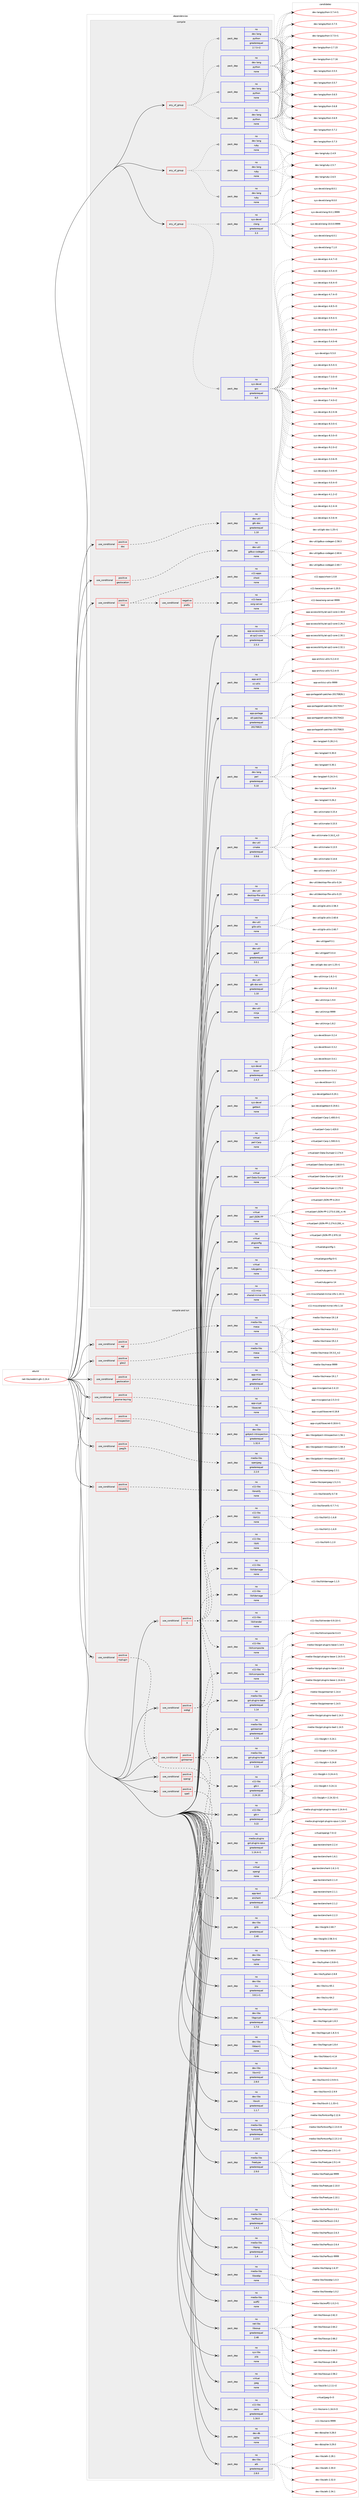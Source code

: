 digraph prolog {

# *************
# Graph options
# *************

newrank=true;
concentrate=true;
compound=true;
graph [rankdir=LR,fontname=Helvetica,fontsize=10,ranksep=1.5];#, ranksep=2.5, nodesep=0.2];
edge  [arrowhead=vee];
node  [fontname=Helvetica,fontsize=10];

# **********
# The ebuild
# **********

subgraph cluster_leftcol {
color=gray;
rank=same;
label=<<i>ebuild</i>>;
id [label="net-libs/webkit-gtk-2.24.4", color=red, width=4, href="../net-libs/webkit-gtk-2.24.4.svg"];
}

# ****************
# The dependencies
# ****************

subgraph cluster_midcol {
color=gray;
label=<<i>dependencies</i>>;
subgraph cluster_compile {
fillcolor="#eeeeee";
style=filled;
label=<<i>compile</i>>;
subgraph any14081 {
dependency828969 [label=<<TABLE BORDER="0" CELLBORDER="1" CELLSPACING="0" CELLPADDING="4"><TR><TD CELLPADDING="10">any_of_group</TD></TR></TABLE>>, shape=none, color=red];subgraph pack612330 {
dependency828970 [label=<<TABLE BORDER="0" CELLBORDER="1" CELLSPACING="0" CELLPADDING="4" WIDTH="220"><TR><TD ROWSPAN="6" CELLPADDING="30">pack_dep</TD></TR><TR><TD WIDTH="110">no</TD></TR><TR><TD>dev-lang</TD></TR><TR><TD>python</TD></TR><TR><TD>none</TD></TR><TR><TD></TD></TR></TABLE>>, shape=none, color=blue];
}
dependency828969:e -> dependency828970:w [weight=20,style="dotted",arrowhead="oinv"];
subgraph pack612331 {
dependency828971 [label=<<TABLE BORDER="0" CELLBORDER="1" CELLSPACING="0" CELLPADDING="4" WIDTH="220"><TR><TD ROWSPAN="6" CELLPADDING="30">pack_dep</TD></TR><TR><TD WIDTH="110">no</TD></TR><TR><TD>dev-lang</TD></TR><TR><TD>python</TD></TR><TR><TD>none</TD></TR><TR><TD></TD></TR></TABLE>>, shape=none, color=blue];
}
dependency828969:e -> dependency828971:w [weight=20,style="dotted",arrowhead="oinv"];
subgraph pack612332 {
dependency828972 [label=<<TABLE BORDER="0" CELLBORDER="1" CELLSPACING="0" CELLPADDING="4" WIDTH="220"><TR><TD ROWSPAN="6" CELLPADDING="30">pack_dep</TD></TR><TR><TD WIDTH="110">no</TD></TR><TR><TD>dev-lang</TD></TR><TR><TD>python</TD></TR><TR><TD>none</TD></TR><TR><TD></TD></TR></TABLE>>, shape=none, color=blue];
}
dependency828969:e -> dependency828972:w [weight=20,style="dotted",arrowhead="oinv"];
subgraph pack612333 {
dependency828973 [label=<<TABLE BORDER="0" CELLBORDER="1" CELLSPACING="0" CELLPADDING="4" WIDTH="220"><TR><TD ROWSPAN="6" CELLPADDING="30">pack_dep</TD></TR><TR><TD WIDTH="110">no</TD></TR><TR><TD>dev-lang</TD></TR><TR><TD>python</TD></TR><TR><TD>greaterequal</TD></TR><TR><TD>2.7.5-r2</TD></TR></TABLE>>, shape=none, color=blue];
}
dependency828969:e -> dependency828973:w [weight=20,style="dotted",arrowhead="oinv"];
}
id:e -> dependency828969:w [weight=20,style="solid",arrowhead="vee"];
subgraph any14082 {
dependency828974 [label=<<TABLE BORDER="0" CELLBORDER="1" CELLSPACING="0" CELLPADDING="4"><TR><TD CELLPADDING="10">any_of_group</TD></TR></TABLE>>, shape=none, color=red];subgraph pack612334 {
dependency828975 [label=<<TABLE BORDER="0" CELLBORDER="1" CELLSPACING="0" CELLPADDING="4" WIDTH="220"><TR><TD ROWSPAN="6" CELLPADDING="30">pack_dep</TD></TR><TR><TD WIDTH="110">no</TD></TR><TR><TD>dev-lang</TD></TR><TR><TD>ruby</TD></TR><TR><TD>none</TD></TR><TR><TD></TD></TR></TABLE>>, shape=none, color=blue];
}
dependency828974:e -> dependency828975:w [weight=20,style="dotted",arrowhead="oinv"];
subgraph pack612335 {
dependency828976 [label=<<TABLE BORDER="0" CELLBORDER="1" CELLSPACING="0" CELLPADDING="4" WIDTH="220"><TR><TD ROWSPAN="6" CELLPADDING="30">pack_dep</TD></TR><TR><TD WIDTH="110">no</TD></TR><TR><TD>dev-lang</TD></TR><TR><TD>ruby</TD></TR><TR><TD>none</TD></TR><TR><TD></TD></TR></TABLE>>, shape=none, color=blue];
}
dependency828974:e -> dependency828976:w [weight=20,style="dotted",arrowhead="oinv"];
subgraph pack612336 {
dependency828977 [label=<<TABLE BORDER="0" CELLBORDER="1" CELLSPACING="0" CELLPADDING="4" WIDTH="220"><TR><TD ROWSPAN="6" CELLPADDING="30">pack_dep</TD></TR><TR><TD WIDTH="110">no</TD></TR><TR><TD>dev-lang</TD></TR><TR><TD>ruby</TD></TR><TR><TD>none</TD></TR><TR><TD></TD></TR></TABLE>>, shape=none, color=blue];
}
dependency828974:e -> dependency828977:w [weight=20,style="dotted",arrowhead="oinv"];
}
id:e -> dependency828974:w [weight=20,style="solid",arrowhead="vee"];
subgraph any14083 {
dependency828978 [label=<<TABLE BORDER="0" CELLBORDER="1" CELLSPACING="0" CELLPADDING="4"><TR><TD CELLPADDING="10">any_of_group</TD></TR></TABLE>>, shape=none, color=red];subgraph pack612337 {
dependency828979 [label=<<TABLE BORDER="0" CELLBORDER="1" CELLSPACING="0" CELLPADDING="4" WIDTH="220"><TR><TD ROWSPAN="6" CELLPADDING="30">pack_dep</TD></TR><TR><TD WIDTH="110">no</TD></TR><TR><TD>sys-devel</TD></TR><TR><TD>gcc</TD></TR><TR><TD>greaterequal</TD></TR><TR><TD>6.0</TD></TR></TABLE>>, shape=none, color=blue];
}
dependency828978:e -> dependency828979:w [weight=20,style="dotted",arrowhead="oinv"];
subgraph pack612338 {
dependency828980 [label=<<TABLE BORDER="0" CELLBORDER="1" CELLSPACING="0" CELLPADDING="4" WIDTH="220"><TR><TD ROWSPAN="6" CELLPADDING="30">pack_dep</TD></TR><TR><TD WIDTH="110">no</TD></TR><TR><TD>sys-devel</TD></TR><TR><TD>clang</TD></TR><TR><TD>greaterequal</TD></TR><TR><TD>3.3</TD></TR></TABLE>>, shape=none, color=blue];
}
dependency828978:e -> dependency828980:w [weight=20,style="dotted",arrowhead="oinv"];
}
id:e -> dependency828978:w [weight=20,style="solid",arrowhead="vee"];
subgraph cond202101 {
dependency828981 [label=<<TABLE BORDER="0" CELLBORDER="1" CELLSPACING="0" CELLPADDING="4"><TR><TD ROWSPAN="3" CELLPADDING="10">use_conditional</TD></TR><TR><TD>positive</TD></TR><TR><TD>doc</TD></TR></TABLE>>, shape=none, color=red];
subgraph pack612339 {
dependency828982 [label=<<TABLE BORDER="0" CELLBORDER="1" CELLSPACING="0" CELLPADDING="4" WIDTH="220"><TR><TD ROWSPAN="6" CELLPADDING="30">pack_dep</TD></TR><TR><TD WIDTH="110">no</TD></TR><TR><TD>dev-util</TD></TR><TR><TD>gtk-doc</TD></TR><TR><TD>greaterequal</TD></TR><TR><TD>1.10</TD></TR></TABLE>>, shape=none, color=blue];
}
dependency828981:e -> dependency828982:w [weight=20,style="dashed",arrowhead="vee"];
}
id:e -> dependency828981:w [weight=20,style="solid",arrowhead="vee"];
subgraph cond202102 {
dependency828983 [label=<<TABLE BORDER="0" CELLBORDER="1" CELLSPACING="0" CELLPADDING="4"><TR><TD ROWSPAN="3" CELLPADDING="10">use_conditional</TD></TR><TR><TD>positive</TD></TR><TR><TD>geolocation</TD></TR></TABLE>>, shape=none, color=red];
subgraph pack612340 {
dependency828984 [label=<<TABLE BORDER="0" CELLBORDER="1" CELLSPACING="0" CELLPADDING="4" WIDTH="220"><TR><TD ROWSPAN="6" CELLPADDING="30">pack_dep</TD></TR><TR><TD WIDTH="110">no</TD></TR><TR><TD>dev-util</TD></TR><TR><TD>gdbus-codegen</TD></TR><TR><TD>none</TD></TR><TR><TD></TD></TR></TABLE>>, shape=none, color=blue];
}
dependency828983:e -> dependency828984:w [weight=20,style="dashed",arrowhead="vee"];
}
id:e -> dependency828983:w [weight=20,style="solid",arrowhead="vee"];
subgraph cond202103 {
dependency828985 [label=<<TABLE BORDER="0" CELLBORDER="1" CELLSPACING="0" CELLPADDING="4"><TR><TD ROWSPAN="3" CELLPADDING="10">use_conditional</TD></TR><TR><TD>positive</TD></TR><TR><TD>test</TD></TR></TABLE>>, shape=none, color=red];
subgraph cond202104 {
dependency828986 [label=<<TABLE BORDER="0" CELLBORDER="1" CELLSPACING="0" CELLPADDING="4"><TR><TD ROWSPAN="3" CELLPADDING="10">use_conditional</TD></TR><TR><TD>negative</TD></TR><TR><TD>prefix</TD></TR></TABLE>>, shape=none, color=red];
subgraph pack612341 {
dependency828987 [label=<<TABLE BORDER="0" CELLBORDER="1" CELLSPACING="0" CELLPADDING="4" WIDTH="220"><TR><TD ROWSPAN="6" CELLPADDING="30">pack_dep</TD></TR><TR><TD WIDTH="110">no</TD></TR><TR><TD>x11-base</TD></TR><TR><TD>xorg-server</TD></TR><TR><TD>none</TD></TR><TR><TD></TD></TR></TABLE>>, shape=none, color=blue];
}
dependency828986:e -> dependency828987:w [weight=20,style="dashed",arrowhead="vee"];
}
dependency828985:e -> dependency828986:w [weight=20,style="dashed",arrowhead="vee"];
subgraph pack612342 {
dependency828988 [label=<<TABLE BORDER="0" CELLBORDER="1" CELLSPACING="0" CELLPADDING="4" WIDTH="220"><TR><TD ROWSPAN="6" CELLPADDING="30">pack_dep</TD></TR><TR><TD WIDTH="110">no</TD></TR><TR><TD>x11-apps</TD></TR><TR><TD>xhost</TD></TR><TR><TD>none</TD></TR><TR><TD></TD></TR></TABLE>>, shape=none, color=blue];
}
dependency828985:e -> dependency828988:w [weight=20,style="dashed",arrowhead="vee"];
}
id:e -> dependency828985:w [weight=20,style="solid",arrowhead="vee"];
subgraph pack612343 {
dependency828989 [label=<<TABLE BORDER="0" CELLBORDER="1" CELLSPACING="0" CELLPADDING="4" WIDTH="220"><TR><TD ROWSPAN="6" CELLPADDING="30">pack_dep</TD></TR><TR><TD WIDTH="110">no</TD></TR><TR><TD>app-accessibility</TD></TR><TR><TD>at-spi2-core</TD></TR><TR><TD>greaterequal</TD></TR><TR><TD>2.5.3</TD></TR></TABLE>>, shape=none, color=blue];
}
id:e -> dependency828989:w [weight=20,style="solid",arrowhead="vee"];
subgraph pack612344 {
dependency828990 [label=<<TABLE BORDER="0" CELLBORDER="1" CELLSPACING="0" CELLPADDING="4" WIDTH="220"><TR><TD ROWSPAN="6" CELLPADDING="30">pack_dep</TD></TR><TR><TD WIDTH="110">no</TD></TR><TR><TD>app-arch</TD></TR><TR><TD>xz-utils</TD></TR><TR><TD>none</TD></TR><TR><TD></TD></TR></TABLE>>, shape=none, color=blue];
}
id:e -> dependency828990:w [weight=20,style="solid",arrowhead="vee"];
subgraph pack612345 {
dependency828991 [label=<<TABLE BORDER="0" CELLBORDER="1" CELLSPACING="0" CELLPADDING="4" WIDTH="220"><TR><TD ROWSPAN="6" CELLPADDING="30">pack_dep</TD></TR><TR><TD WIDTH="110">no</TD></TR><TR><TD>app-portage</TD></TR><TR><TD>elt-patches</TD></TR><TR><TD>greaterequal</TD></TR><TR><TD>20170815</TD></TR></TABLE>>, shape=none, color=blue];
}
id:e -> dependency828991:w [weight=20,style="solid",arrowhead="vee"];
subgraph pack612346 {
dependency828992 [label=<<TABLE BORDER="0" CELLBORDER="1" CELLSPACING="0" CELLPADDING="4" WIDTH="220"><TR><TD ROWSPAN="6" CELLPADDING="30">pack_dep</TD></TR><TR><TD WIDTH="110">no</TD></TR><TR><TD>dev-lang</TD></TR><TR><TD>perl</TD></TR><TR><TD>greaterequal</TD></TR><TR><TD>5.10</TD></TR></TABLE>>, shape=none, color=blue];
}
id:e -> dependency828992:w [weight=20,style="solid",arrowhead="vee"];
subgraph pack612347 {
dependency828993 [label=<<TABLE BORDER="0" CELLBORDER="1" CELLSPACING="0" CELLPADDING="4" WIDTH="220"><TR><TD ROWSPAN="6" CELLPADDING="30">pack_dep</TD></TR><TR><TD WIDTH="110">no</TD></TR><TR><TD>dev-util</TD></TR><TR><TD>cmake</TD></TR><TR><TD>greaterequal</TD></TR><TR><TD>3.9.6</TD></TR></TABLE>>, shape=none, color=blue];
}
id:e -> dependency828993:w [weight=20,style="solid",arrowhead="vee"];
subgraph pack612348 {
dependency828994 [label=<<TABLE BORDER="0" CELLBORDER="1" CELLSPACING="0" CELLPADDING="4" WIDTH="220"><TR><TD ROWSPAN="6" CELLPADDING="30">pack_dep</TD></TR><TR><TD WIDTH="110">no</TD></TR><TR><TD>dev-util</TD></TR><TR><TD>desktop-file-utils</TD></TR><TR><TD>none</TD></TR><TR><TD></TD></TR></TABLE>>, shape=none, color=blue];
}
id:e -> dependency828994:w [weight=20,style="solid",arrowhead="vee"];
subgraph pack612349 {
dependency828995 [label=<<TABLE BORDER="0" CELLBORDER="1" CELLSPACING="0" CELLPADDING="4" WIDTH="220"><TR><TD ROWSPAN="6" CELLPADDING="30">pack_dep</TD></TR><TR><TD WIDTH="110">no</TD></TR><TR><TD>dev-util</TD></TR><TR><TD>glib-utils</TD></TR><TR><TD>none</TD></TR><TR><TD></TD></TR></TABLE>>, shape=none, color=blue];
}
id:e -> dependency828995:w [weight=20,style="solid",arrowhead="vee"];
subgraph pack612350 {
dependency828996 [label=<<TABLE BORDER="0" CELLBORDER="1" CELLSPACING="0" CELLPADDING="4" WIDTH="220"><TR><TD ROWSPAN="6" CELLPADDING="30">pack_dep</TD></TR><TR><TD WIDTH="110">no</TD></TR><TR><TD>dev-util</TD></TR><TR><TD>gperf</TD></TR><TR><TD>greaterequal</TD></TR><TR><TD>3.0.1</TD></TR></TABLE>>, shape=none, color=blue];
}
id:e -> dependency828996:w [weight=20,style="solid",arrowhead="vee"];
subgraph pack612351 {
dependency828997 [label=<<TABLE BORDER="0" CELLBORDER="1" CELLSPACING="0" CELLPADDING="4" WIDTH="220"><TR><TD ROWSPAN="6" CELLPADDING="30">pack_dep</TD></TR><TR><TD WIDTH="110">no</TD></TR><TR><TD>dev-util</TD></TR><TR><TD>gtk-doc-am</TD></TR><TR><TD>greaterequal</TD></TR><TR><TD>1.10</TD></TR></TABLE>>, shape=none, color=blue];
}
id:e -> dependency828997:w [weight=20,style="solid",arrowhead="vee"];
subgraph pack612352 {
dependency828998 [label=<<TABLE BORDER="0" CELLBORDER="1" CELLSPACING="0" CELLPADDING="4" WIDTH="220"><TR><TD ROWSPAN="6" CELLPADDING="30">pack_dep</TD></TR><TR><TD WIDTH="110">no</TD></TR><TR><TD>dev-util</TD></TR><TR><TD>ninja</TD></TR><TR><TD>none</TD></TR><TR><TD></TD></TR></TABLE>>, shape=none, color=blue];
}
id:e -> dependency828998:w [weight=20,style="solid",arrowhead="vee"];
subgraph pack612353 {
dependency828999 [label=<<TABLE BORDER="0" CELLBORDER="1" CELLSPACING="0" CELLPADDING="4" WIDTH="220"><TR><TD ROWSPAN="6" CELLPADDING="30">pack_dep</TD></TR><TR><TD WIDTH="110">no</TD></TR><TR><TD>sys-devel</TD></TR><TR><TD>bison</TD></TR><TR><TD>greaterequal</TD></TR><TR><TD>2.4.3</TD></TR></TABLE>>, shape=none, color=blue];
}
id:e -> dependency828999:w [weight=20,style="solid",arrowhead="vee"];
subgraph pack612354 {
dependency829000 [label=<<TABLE BORDER="0" CELLBORDER="1" CELLSPACING="0" CELLPADDING="4" WIDTH="220"><TR><TD ROWSPAN="6" CELLPADDING="30">pack_dep</TD></TR><TR><TD WIDTH="110">no</TD></TR><TR><TD>sys-devel</TD></TR><TR><TD>gettext</TD></TR><TR><TD>none</TD></TR><TR><TD></TD></TR></TABLE>>, shape=none, color=blue];
}
id:e -> dependency829000:w [weight=20,style="solid",arrowhead="vee"];
subgraph pack612355 {
dependency829001 [label=<<TABLE BORDER="0" CELLBORDER="1" CELLSPACING="0" CELLPADDING="4" WIDTH="220"><TR><TD ROWSPAN="6" CELLPADDING="30">pack_dep</TD></TR><TR><TD WIDTH="110">no</TD></TR><TR><TD>virtual</TD></TR><TR><TD>perl-Carp</TD></TR><TR><TD>none</TD></TR><TR><TD></TD></TR></TABLE>>, shape=none, color=blue];
}
id:e -> dependency829001:w [weight=20,style="solid",arrowhead="vee"];
subgraph pack612356 {
dependency829002 [label=<<TABLE BORDER="0" CELLBORDER="1" CELLSPACING="0" CELLPADDING="4" WIDTH="220"><TR><TD ROWSPAN="6" CELLPADDING="30">pack_dep</TD></TR><TR><TD WIDTH="110">no</TD></TR><TR><TD>virtual</TD></TR><TR><TD>perl-Data-Dumper</TD></TR><TR><TD>none</TD></TR><TR><TD></TD></TR></TABLE>>, shape=none, color=blue];
}
id:e -> dependency829002:w [weight=20,style="solid",arrowhead="vee"];
subgraph pack612357 {
dependency829003 [label=<<TABLE BORDER="0" CELLBORDER="1" CELLSPACING="0" CELLPADDING="4" WIDTH="220"><TR><TD ROWSPAN="6" CELLPADDING="30">pack_dep</TD></TR><TR><TD WIDTH="110">no</TD></TR><TR><TD>virtual</TD></TR><TR><TD>perl-JSON-PP</TD></TR><TR><TD>none</TD></TR><TR><TD></TD></TR></TABLE>>, shape=none, color=blue];
}
id:e -> dependency829003:w [weight=20,style="solid",arrowhead="vee"];
subgraph pack612358 {
dependency829004 [label=<<TABLE BORDER="0" CELLBORDER="1" CELLSPACING="0" CELLPADDING="4" WIDTH="220"><TR><TD ROWSPAN="6" CELLPADDING="30">pack_dep</TD></TR><TR><TD WIDTH="110">no</TD></TR><TR><TD>virtual</TD></TR><TR><TD>pkgconfig</TD></TR><TR><TD>none</TD></TR><TR><TD></TD></TR></TABLE>>, shape=none, color=blue];
}
id:e -> dependency829004:w [weight=20,style="solid",arrowhead="vee"];
subgraph pack612359 {
dependency829005 [label=<<TABLE BORDER="0" CELLBORDER="1" CELLSPACING="0" CELLPADDING="4" WIDTH="220"><TR><TD ROWSPAN="6" CELLPADDING="30">pack_dep</TD></TR><TR><TD WIDTH="110">no</TD></TR><TR><TD>virtual</TD></TR><TR><TD>rubygems</TD></TR><TR><TD>none</TD></TR><TR><TD></TD></TR></TABLE>>, shape=none, color=blue];
}
id:e -> dependency829005:w [weight=20,style="solid",arrowhead="vee"];
subgraph pack612360 {
dependency829006 [label=<<TABLE BORDER="0" CELLBORDER="1" CELLSPACING="0" CELLPADDING="4" WIDTH="220"><TR><TD ROWSPAN="6" CELLPADDING="30">pack_dep</TD></TR><TR><TD WIDTH="110">no</TD></TR><TR><TD>x11-misc</TD></TR><TR><TD>shared-mime-info</TD></TR><TR><TD>none</TD></TR><TR><TD></TD></TR></TABLE>>, shape=none, color=blue];
}
id:e -> dependency829006:w [weight=20,style="solid",arrowhead="vee"];
}
subgraph cluster_compileandrun {
fillcolor="#eeeeee";
style=filled;
label=<<i>compile and run</i>>;
subgraph cond202105 {
dependency829007 [label=<<TABLE BORDER="0" CELLBORDER="1" CELLSPACING="0" CELLPADDING="4"><TR><TD ROWSPAN="3" CELLPADDING="10">use_conditional</TD></TR><TR><TD>positive</TD></TR><TR><TD>X</TD></TR></TABLE>>, shape=none, color=red];
subgraph pack612361 {
dependency829008 [label=<<TABLE BORDER="0" CELLBORDER="1" CELLSPACING="0" CELLPADDING="4" WIDTH="220"><TR><TD ROWSPAN="6" CELLPADDING="30">pack_dep</TD></TR><TR><TD WIDTH="110">no</TD></TR><TR><TD>x11-libs</TD></TR><TR><TD>libX11</TD></TR><TR><TD>none</TD></TR><TR><TD></TD></TR></TABLE>>, shape=none, color=blue];
}
dependency829007:e -> dependency829008:w [weight=20,style="dashed",arrowhead="vee"];
subgraph pack612362 {
dependency829009 [label=<<TABLE BORDER="0" CELLBORDER="1" CELLSPACING="0" CELLPADDING="4" WIDTH="220"><TR><TD ROWSPAN="6" CELLPADDING="30">pack_dep</TD></TR><TR><TD WIDTH="110">no</TD></TR><TR><TD>x11-libs</TD></TR><TR><TD>libXcomposite</TD></TR><TR><TD>none</TD></TR><TR><TD></TD></TR></TABLE>>, shape=none, color=blue];
}
dependency829007:e -> dependency829009:w [weight=20,style="dashed",arrowhead="vee"];
subgraph pack612363 {
dependency829010 [label=<<TABLE BORDER="0" CELLBORDER="1" CELLSPACING="0" CELLPADDING="4" WIDTH="220"><TR><TD ROWSPAN="6" CELLPADDING="30">pack_dep</TD></TR><TR><TD WIDTH="110">no</TD></TR><TR><TD>x11-libs</TD></TR><TR><TD>libXdamage</TD></TR><TR><TD>none</TD></TR><TR><TD></TD></TR></TABLE>>, shape=none, color=blue];
}
dependency829007:e -> dependency829010:w [weight=20,style="dashed",arrowhead="vee"];
subgraph pack612364 {
dependency829011 [label=<<TABLE BORDER="0" CELLBORDER="1" CELLSPACING="0" CELLPADDING="4" WIDTH="220"><TR><TD ROWSPAN="6" CELLPADDING="30">pack_dep</TD></TR><TR><TD WIDTH="110">no</TD></TR><TR><TD>x11-libs</TD></TR><TR><TD>libXrender</TD></TR><TR><TD>none</TD></TR><TR><TD></TD></TR></TABLE>>, shape=none, color=blue];
}
dependency829007:e -> dependency829011:w [weight=20,style="dashed",arrowhead="vee"];
subgraph pack612365 {
dependency829012 [label=<<TABLE BORDER="0" CELLBORDER="1" CELLSPACING="0" CELLPADDING="4" WIDTH="220"><TR><TD ROWSPAN="6" CELLPADDING="30">pack_dep</TD></TR><TR><TD WIDTH="110">no</TD></TR><TR><TD>x11-libs</TD></TR><TR><TD>libXt</TD></TR><TR><TD>none</TD></TR><TR><TD></TD></TR></TABLE>>, shape=none, color=blue];
}
dependency829007:e -> dependency829012:w [weight=20,style="dashed",arrowhead="vee"];
}
id:e -> dependency829007:w [weight=20,style="solid",arrowhead="odotvee"];
subgraph cond202106 {
dependency829013 [label=<<TABLE BORDER="0" CELLBORDER="1" CELLSPACING="0" CELLPADDING="4"><TR><TD ROWSPAN="3" CELLPADDING="10">use_conditional</TD></TR><TR><TD>positive</TD></TR><TR><TD>egl</TD></TR></TABLE>>, shape=none, color=red];
subgraph pack612366 {
dependency829014 [label=<<TABLE BORDER="0" CELLBORDER="1" CELLSPACING="0" CELLPADDING="4" WIDTH="220"><TR><TD ROWSPAN="6" CELLPADDING="30">pack_dep</TD></TR><TR><TD WIDTH="110">no</TD></TR><TR><TD>media-libs</TD></TR><TR><TD>mesa</TD></TR><TR><TD>none</TD></TR><TR><TD></TD></TR></TABLE>>, shape=none, color=blue];
}
dependency829013:e -> dependency829014:w [weight=20,style="dashed",arrowhead="vee"];
}
id:e -> dependency829013:w [weight=20,style="solid",arrowhead="odotvee"];
subgraph cond202107 {
dependency829015 [label=<<TABLE BORDER="0" CELLBORDER="1" CELLSPACING="0" CELLPADDING="4"><TR><TD ROWSPAN="3" CELLPADDING="10">use_conditional</TD></TR><TR><TD>positive</TD></TR><TR><TD>geolocation</TD></TR></TABLE>>, shape=none, color=red];
subgraph pack612367 {
dependency829016 [label=<<TABLE BORDER="0" CELLBORDER="1" CELLSPACING="0" CELLPADDING="4" WIDTH="220"><TR><TD ROWSPAN="6" CELLPADDING="30">pack_dep</TD></TR><TR><TD WIDTH="110">no</TD></TR><TR><TD>app-misc</TD></TR><TR><TD>geoclue</TD></TR><TR><TD>greaterequal</TD></TR><TR><TD>2.1.5</TD></TR></TABLE>>, shape=none, color=blue];
}
dependency829015:e -> dependency829016:w [weight=20,style="dashed",arrowhead="vee"];
}
id:e -> dependency829015:w [weight=20,style="solid",arrowhead="odotvee"];
subgraph cond202108 {
dependency829017 [label=<<TABLE BORDER="0" CELLBORDER="1" CELLSPACING="0" CELLPADDING="4"><TR><TD ROWSPAN="3" CELLPADDING="10">use_conditional</TD></TR><TR><TD>positive</TD></TR><TR><TD>gles2</TD></TR></TABLE>>, shape=none, color=red];
subgraph pack612368 {
dependency829018 [label=<<TABLE BORDER="0" CELLBORDER="1" CELLSPACING="0" CELLPADDING="4" WIDTH="220"><TR><TD ROWSPAN="6" CELLPADDING="30">pack_dep</TD></TR><TR><TD WIDTH="110">no</TD></TR><TR><TD>media-libs</TD></TR><TR><TD>mesa</TD></TR><TR><TD>none</TD></TR><TR><TD></TD></TR></TABLE>>, shape=none, color=blue];
}
dependency829017:e -> dependency829018:w [weight=20,style="dashed",arrowhead="vee"];
}
id:e -> dependency829017:w [weight=20,style="solid",arrowhead="odotvee"];
subgraph cond202109 {
dependency829019 [label=<<TABLE BORDER="0" CELLBORDER="1" CELLSPACING="0" CELLPADDING="4"><TR><TD ROWSPAN="3" CELLPADDING="10">use_conditional</TD></TR><TR><TD>positive</TD></TR><TR><TD>gnome-keyring</TD></TR></TABLE>>, shape=none, color=red];
subgraph pack612369 {
dependency829020 [label=<<TABLE BORDER="0" CELLBORDER="1" CELLSPACING="0" CELLPADDING="4" WIDTH="220"><TR><TD ROWSPAN="6" CELLPADDING="30">pack_dep</TD></TR><TR><TD WIDTH="110">no</TD></TR><TR><TD>app-crypt</TD></TR><TR><TD>libsecret</TD></TR><TR><TD>none</TD></TR><TR><TD></TD></TR></TABLE>>, shape=none, color=blue];
}
dependency829019:e -> dependency829020:w [weight=20,style="dashed",arrowhead="vee"];
}
id:e -> dependency829019:w [weight=20,style="solid",arrowhead="odotvee"];
subgraph cond202110 {
dependency829021 [label=<<TABLE BORDER="0" CELLBORDER="1" CELLSPACING="0" CELLPADDING="4"><TR><TD ROWSPAN="3" CELLPADDING="10">use_conditional</TD></TR><TR><TD>positive</TD></TR><TR><TD>gstreamer</TD></TR></TABLE>>, shape=none, color=red];
subgraph pack612370 {
dependency829022 [label=<<TABLE BORDER="0" CELLBORDER="1" CELLSPACING="0" CELLPADDING="4" WIDTH="220"><TR><TD ROWSPAN="6" CELLPADDING="30">pack_dep</TD></TR><TR><TD WIDTH="110">no</TD></TR><TR><TD>media-libs</TD></TR><TR><TD>gstreamer</TD></TR><TR><TD>greaterequal</TD></TR><TR><TD>1.14</TD></TR></TABLE>>, shape=none, color=blue];
}
dependency829021:e -> dependency829022:w [weight=20,style="dashed",arrowhead="vee"];
subgraph pack612371 {
dependency829023 [label=<<TABLE BORDER="0" CELLBORDER="1" CELLSPACING="0" CELLPADDING="4" WIDTH="220"><TR><TD ROWSPAN="6" CELLPADDING="30">pack_dep</TD></TR><TR><TD WIDTH="110">no</TD></TR><TR><TD>media-libs</TD></TR><TR><TD>gst-plugins-base</TD></TR><TR><TD>greaterequal</TD></TR><TR><TD>1.14</TD></TR></TABLE>>, shape=none, color=blue];
}
dependency829021:e -> dependency829023:w [weight=20,style="dashed",arrowhead="vee"];
subgraph pack612372 {
dependency829024 [label=<<TABLE BORDER="0" CELLBORDER="1" CELLSPACING="0" CELLPADDING="4" WIDTH="220"><TR><TD ROWSPAN="6" CELLPADDING="30">pack_dep</TD></TR><TR><TD WIDTH="110">no</TD></TR><TR><TD>media-plugins</TD></TR><TR><TD>gst-plugins-opus</TD></TR><TR><TD>greaterequal</TD></TR><TR><TD>1.14.4-r1</TD></TR></TABLE>>, shape=none, color=blue];
}
dependency829021:e -> dependency829024:w [weight=20,style="dashed",arrowhead="vee"];
subgraph pack612373 {
dependency829025 [label=<<TABLE BORDER="0" CELLBORDER="1" CELLSPACING="0" CELLPADDING="4" WIDTH="220"><TR><TD ROWSPAN="6" CELLPADDING="30">pack_dep</TD></TR><TR><TD WIDTH="110">no</TD></TR><TR><TD>media-libs</TD></TR><TR><TD>gst-plugins-bad</TD></TR><TR><TD>greaterequal</TD></TR><TR><TD>1.14</TD></TR></TABLE>>, shape=none, color=blue];
}
dependency829021:e -> dependency829025:w [weight=20,style="dashed",arrowhead="vee"];
}
id:e -> dependency829021:w [weight=20,style="solid",arrowhead="odotvee"];
subgraph cond202111 {
dependency829026 [label=<<TABLE BORDER="0" CELLBORDER="1" CELLSPACING="0" CELLPADDING="4"><TR><TD ROWSPAN="3" CELLPADDING="10">use_conditional</TD></TR><TR><TD>positive</TD></TR><TR><TD>introspection</TD></TR></TABLE>>, shape=none, color=red];
subgraph pack612374 {
dependency829027 [label=<<TABLE BORDER="0" CELLBORDER="1" CELLSPACING="0" CELLPADDING="4" WIDTH="220"><TR><TD ROWSPAN="6" CELLPADDING="30">pack_dep</TD></TR><TR><TD WIDTH="110">no</TD></TR><TR><TD>dev-libs</TD></TR><TR><TD>gobject-introspection</TD></TR><TR><TD>greaterequal</TD></TR><TR><TD>1.32.0</TD></TR></TABLE>>, shape=none, color=blue];
}
dependency829026:e -> dependency829027:w [weight=20,style="dashed",arrowhead="vee"];
}
id:e -> dependency829026:w [weight=20,style="solid",arrowhead="odotvee"];
subgraph cond202112 {
dependency829028 [label=<<TABLE BORDER="0" CELLBORDER="1" CELLSPACING="0" CELLPADDING="4"><TR><TD ROWSPAN="3" CELLPADDING="10">use_conditional</TD></TR><TR><TD>positive</TD></TR><TR><TD>jpeg2k</TD></TR></TABLE>>, shape=none, color=red];
subgraph pack612375 {
dependency829029 [label=<<TABLE BORDER="0" CELLBORDER="1" CELLSPACING="0" CELLPADDING="4" WIDTH="220"><TR><TD ROWSPAN="6" CELLPADDING="30">pack_dep</TD></TR><TR><TD WIDTH="110">no</TD></TR><TR><TD>media-libs</TD></TR><TR><TD>openjpeg</TD></TR><TR><TD>greaterequal</TD></TR><TR><TD>2.2.0</TD></TR></TABLE>>, shape=none, color=blue];
}
dependency829028:e -> dependency829029:w [weight=20,style="dashed",arrowhead="vee"];
}
id:e -> dependency829028:w [weight=20,style="solid",arrowhead="odotvee"];
subgraph cond202113 {
dependency829030 [label=<<TABLE BORDER="0" CELLBORDER="1" CELLSPACING="0" CELLPADDING="4"><TR><TD ROWSPAN="3" CELLPADDING="10">use_conditional</TD></TR><TR><TD>positive</TD></TR><TR><TD>libnotify</TD></TR></TABLE>>, shape=none, color=red];
subgraph pack612376 {
dependency829031 [label=<<TABLE BORDER="0" CELLBORDER="1" CELLSPACING="0" CELLPADDING="4" WIDTH="220"><TR><TD ROWSPAN="6" CELLPADDING="30">pack_dep</TD></TR><TR><TD WIDTH="110">no</TD></TR><TR><TD>x11-libs</TD></TR><TR><TD>libnotify</TD></TR><TR><TD>none</TD></TR><TR><TD></TD></TR></TABLE>>, shape=none, color=blue];
}
dependency829030:e -> dependency829031:w [weight=20,style="dashed",arrowhead="vee"];
}
id:e -> dependency829030:w [weight=20,style="solid",arrowhead="odotvee"];
subgraph cond202114 {
dependency829032 [label=<<TABLE BORDER="0" CELLBORDER="1" CELLSPACING="0" CELLPADDING="4"><TR><TD ROWSPAN="3" CELLPADDING="10">use_conditional</TD></TR><TR><TD>positive</TD></TR><TR><TD>nsplugin</TD></TR></TABLE>>, shape=none, color=red];
subgraph pack612377 {
dependency829033 [label=<<TABLE BORDER="0" CELLBORDER="1" CELLSPACING="0" CELLPADDING="4" WIDTH="220"><TR><TD ROWSPAN="6" CELLPADDING="30">pack_dep</TD></TR><TR><TD WIDTH="110">no</TD></TR><TR><TD>x11-libs</TD></TR><TR><TD>gtk+</TD></TR><TR><TD>greaterequal</TD></TR><TR><TD>2.24.10</TD></TR></TABLE>>, shape=none, color=blue];
}
dependency829032:e -> dependency829033:w [weight=20,style="dashed",arrowhead="vee"];
}
id:e -> dependency829032:w [weight=20,style="solid",arrowhead="odotvee"];
subgraph cond202115 {
dependency829034 [label=<<TABLE BORDER="0" CELLBORDER="1" CELLSPACING="0" CELLPADDING="4"><TR><TD ROWSPAN="3" CELLPADDING="10">use_conditional</TD></TR><TR><TD>positive</TD></TR><TR><TD>opengl</TD></TR></TABLE>>, shape=none, color=red];
subgraph pack612378 {
dependency829035 [label=<<TABLE BORDER="0" CELLBORDER="1" CELLSPACING="0" CELLPADDING="4" WIDTH="220"><TR><TD ROWSPAN="6" CELLPADDING="30">pack_dep</TD></TR><TR><TD WIDTH="110">no</TD></TR><TR><TD>virtual</TD></TR><TR><TD>opengl</TD></TR><TR><TD>none</TD></TR><TR><TD></TD></TR></TABLE>>, shape=none, color=blue];
}
dependency829034:e -> dependency829035:w [weight=20,style="dashed",arrowhead="vee"];
}
id:e -> dependency829034:w [weight=20,style="solid",arrowhead="odotvee"];
subgraph cond202116 {
dependency829036 [label=<<TABLE BORDER="0" CELLBORDER="1" CELLSPACING="0" CELLPADDING="4"><TR><TD ROWSPAN="3" CELLPADDING="10">use_conditional</TD></TR><TR><TD>positive</TD></TR><TR><TD>spell</TD></TR></TABLE>>, shape=none, color=red];
subgraph pack612379 {
dependency829037 [label=<<TABLE BORDER="0" CELLBORDER="1" CELLSPACING="0" CELLPADDING="4" WIDTH="220"><TR><TD ROWSPAN="6" CELLPADDING="30">pack_dep</TD></TR><TR><TD WIDTH="110">no</TD></TR><TR><TD>app-text</TD></TR><TR><TD>enchant</TD></TR><TR><TD>greaterequal</TD></TR><TR><TD>0.22</TD></TR></TABLE>>, shape=none, color=blue];
}
dependency829036:e -> dependency829037:w [weight=20,style="dashed",arrowhead="vee"];
}
id:e -> dependency829036:w [weight=20,style="solid",arrowhead="odotvee"];
subgraph cond202117 {
dependency829038 [label=<<TABLE BORDER="0" CELLBORDER="1" CELLSPACING="0" CELLPADDING="4"><TR><TD ROWSPAN="3" CELLPADDING="10">use_conditional</TD></TR><TR><TD>positive</TD></TR><TR><TD>webgl</TD></TR></TABLE>>, shape=none, color=red];
subgraph pack612380 {
dependency829039 [label=<<TABLE BORDER="0" CELLBORDER="1" CELLSPACING="0" CELLPADDING="4" WIDTH="220"><TR><TD ROWSPAN="6" CELLPADDING="30">pack_dep</TD></TR><TR><TD WIDTH="110">no</TD></TR><TR><TD>x11-libs</TD></TR><TR><TD>libXcomposite</TD></TR><TR><TD>none</TD></TR><TR><TD></TD></TR></TABLE>>, shape=none, color=blue];
}
dependency829038:e -> dependency829039:w [weight=20,style="dashed",arrowhead="vee"];
subgraph pack612381 {
dependency829040 [label=<<TABLE BORDER="0" CELLBORDER="1" CELLSPACING="0" CELLPADDING="4" WIDTH="220"><TR><TD ROWSPAN="6" CELLPADDING="30">pack_dep</TD></TR><TR><TD WIDTH="110">no</TD></TR><TR><TD>x11-libs</TD></TR><TR><TD>libXdamage</TD></TR><TR><TD>none</TD></TR><TR><TD></TD></TR></TABLE>>, shape=none, color=blue];
}
dependency829038:e -> dependency829040:w [weight=20,style="dashed",arrowhead="vee"];
}
id:e -> dependency829038:w [weight=20,style="solid",arrowhead="odotvee"];
subgraph pack612382 {
dependency829041 [label=<<TABLE BORDER="0" CELLBORDER="1" CELLSPACING="0" CELLPADDING="4" WIDTH="220"><TR><TD ROWSPAN="6" CELLPADDING="30">pack_dep</TD></TR><TR><TD WIDTH="110">no</TD></TR><TR><TD>dev-db</TD></TR><TR><TD>sqlite</TD></TR><TR><TD>none</TD></TR><TR><TD></TD></TR></TABLE>>, shape=none, color=blue];
}
id:e -> dependency829041:w [weight=20,style="solid",arrowhead="odotvee"];
subgraph pack612383 {
dependency829042 [label=<<TABLE BORDER="0" CELLBORDER="1" CELLSPACING="0" CELLPADDING="4" WIDTH="220"><TR><TD ROWSPAN="6" CELLPADDING="30">pack_dep</TD></TR><TR><TD WIDTH="110">no</TD></TR><TR><TD>dev-libs</TD></TR><TR><TD>atk</TD></TR><TR><TD>greaterequal</TD></TR><TR><TD>2.8.0</TD></TR></TABLE>>, shape=none, color=blue];
}
id:e -> dependency829042:w [weight=20,style="solid",arrowhead="odotvee"];
subgraph pack612384 {
dependency829043 [label=<<TABLE BORDER="0" CELLBORDER="1" CELLSPACING="0" CELLPADDING="4" WIDTH="220"><TR><TD ROWSPAN="6" CELLPADDING="30">pack_dep</TD></TR><TR><TD WIDTH="110">no</TD></TR><TR><TD>dev-libs</TD></TR><TR><TD>glib</TD></TR><TR><TD>greaterequal</TD></TR><TR><TD>2.40</TD></TR></TABLE>>, shape=none, color=blue];
}
id:e -> dependency829043:w [weight=20,style="solid",arrowhead="odotvee"];
subgraph pack612385 {
dependency829044 [label=<<TABLE BORDER="0" CELLBORDER="1" CELLSPACING="0" CELLPADDING="4" WIDTH="220"><TR><TD ROWSPAN="6" CELLPADDING="30">pack_dep</TD></TR><TR><TD WIDTH="110">no</TD></TR><TR><TD>dev-libs</TD></TR><TR><TD>hyphen</TD></TR><TR><TD>none</TD></TR><TR><TD></TD></TR></TABLE>>, shape=none, color=blue];
}
id:e -> dependency829044:w [weight=20,style="solid",arrowhead="odotvee"];
subgraph pack612386 {
dependency829045 [label=<<TABLE BORDER="0" CELLBORDER="1" CELLSPACING="0" CELLPADDING="4" WIDTH="220"><TR><TD ROWSPAN="6" CELLPADDING="30">pack_dep</TD></TR><TR><TD WIDTH="110">no</TD></TR><TR><TD>dev-libs</TD></TR><TR><TD>icu</TD></TR><TR><TD>greaterequal</TD></TR><TR><TD>3.8.1-r1</TD></TR></TABLE>>, shape=none, color=blue];
}
id:e -> dependency829045:w [weight=20,style="solid",arrowhead="odotvee"];
subgraph pack612387 {
dependency829046 [label=<<TABLE BORDER="0" CELLBORDER="1" CELLSPACING="0" CELLPADDING="4" WIDTH="220"><TR><TD ROWSPAN="6" CELLPADDING="30">pack_dep</TD></TR><TR><TD WIDTH="110">no</TD></TR><TR><TD>dev-libs</TD></TR><TR><TD>libgcrypt</TD></TR><TR><TD>greaterequal</TD></TR><TR><TD>1.7.0</TD></TR></TABLE>>, shape=none, color=blue];
}
id:e -> dependency829046:w [weight=20,style="solid",arrowhead="odotvee"];
subgraph pack612388 {
dependency829047 [label=<<TABLE BORDER="0" CELLBORDER="1" CELLSPACING="0" CELLPADDING="4" WIDTH="220"><TR><TD ROWSPAN="6" CELLPADDING="30">pack_dep</TD></TR><TR><TD WIDTH="110">no</TD></TR><TR><TD>dev-libs</TD></TR><TR><TD>libtasn1</TD></TR><TR><TD>none</TD></TR><TR><TD></TD></TR></TABLE>>, shape=none, color=blue];
}
id:e -> dependency829047:w [weight=20,style="solid",arrowhead="odotvee"];
subgraph pack612389 {
dependency829048 [label=<<TABLE BORDER="0" CELLBORDER="1" CELLSPACING="0" CELLPADDING="4" WIDTH="220"><TR><TD ROWSPAN="6" CELLPADDING="30">pack_dep</TD></TR><TR><TD WIDTH="110">no</TD></TR><TR><TD>dev-libs</TD></TR><TR><TD>libxml2</TD></TR><TR><TD>greaterequal</TD></TR><TR><TD>2.8.0</TD></TR></TABLE>>, shape=none, color=blue];
}
id:e -> dependency829048:w [weight=20,style="solid",arrowhead="odotvee"];
subgraph pack612390 {
dependency829049 [label=<<TABLE BORDER="0" CELLBORDER="1" CELLSPACING="0" CELLPADDING="4" WIDTH="220"><TR><TD ROWSPAN="6" CELLPADDING="30">pack_dep</TD></TR><TR><TD WIDTH="110">no</TD></TR><TR><TD>dev-libs</TD></TR><TR><TD>libxslt</TD></TR><TR><TD>greaterequal</TD></TR><TR><TD>1.1.7</TD></TR></TABLE>>, shape=none, color=blue];
}
id:e -> dependency829049:w [weight=20,style="solid",arrowhead="odotvee"];
subgraph pack612391 {
dependency829050 [label=<<TABLE BORDER="0" CELLBORDER="1" CELLSPACING="0" CELLPADDING="4" WIDTH="220"><TR><TD ROWSPAN="6" CELLPADDING="30">pack_dep</TD></TR><TR><TD WIDTH="110">no</TD></TR><TR><TD>media-libs</TD></TR><TR><TD>fontconfig</TD></TR><TR><TD>greaterequal</TD></TR><TR><TD>2.13.0</TD></TR></TABLE>>, shape=none, color=blue];
}
id:e -> dependency829050:w [weight=20,style="solid",arrowhead="odotvee"];
subgraph pack612392 {
dependency829051 [label=<<TABLE BORDER="0" CELLBORDER="1" CELLSPACING="0" CELLPADDING="4" WIDTH="220"><TR><TD ROWSPAN="6" CELLPADDING="30">pack_dep</TD></TR><TR><TD WIDTH="110">no</TD></TR><TR><TD>media-libs</TD></TR><TR><TD>freetype</TD></TR><TR><TD>greaterequal</TD></TR><TR><TD>2.9.0</TD></TR></TABLE>>, shape=none, color=blue];
}
id:e -> dependency829051:w [weight=20,style="solid",arrowhead="odotvee"];
subgraph pack612393 {
dependency829052 [label=<<TABLE BORDER="0" CELLBORDER="1" CELLSPACING="0" CELLPADDING="4" WIDTH="220"><TR><TD ROWSPAN="6" CELLPADDING="30">pack_dep</TD></TR><TR><TD WIDTH="110">no</TD></TR><TR><TD>media-libs</TD></TR><TR><TD>harfbuzz</TD></TR><TR><TD>greaterequal</TD></TR><TR><TD>1.4.2</TD></TR></TABLE>>, shape=none, color=blue];
}
id:e -> dependency829052:w [weight=20,style="solid",arrowhead="odotvee"];
subgraph pack612394 {
dependency829053 [label=<<TABLE BORDER="0" CELLBORDER="1" CELLSPACING="0" CELLPADDING="4" WIDTH="220"><TR><TD ROWSPAN="6" CELLPADDING="30">pack_dep</TD></TR><TR><TD WIDTH="110">no</TD></TR><TR><TD>media-libs</TD></TR><TR><TD>libpng</TD></TR><TR><TD>greaterequal</TD></TR><TR><TD>1.4</TD></TR></TABLE>>, shape=none, color=blue];
}
id:e -> dependency829053:w [weight=20,style="solid",arrowhead="odotvee"];
subgraph pack612395 {
dependency829054 [label=<<TABLE BORDER="0" CELLBORDER="1" CELLSPACING="0" CELLPADDING="4" WIDTH="220"><TR><TD ROWSPAN="6" CELLPADDING="30">pack_dep</TD></TR><TR><TD WIDTH="110">no</TD></TR><TR><TD>media-libs</TD></TR><TR><TD>libwebp</TD></TR><TR><TD>none</TD></TR><TR><TD></TD></TR></TABLE>>, shape=none, color=blue];
}
id:e -> dependency829054:w [weight=20,style="solid",arrowhead="odotvee"];
subgraph pack612396 {
dependency829055 [label=<<TABLE BORDER="0" CELLBORDER="1" CELLSPACING="0" CELLPADDING="4" WIDTH="220"><TR><TD ROWSPAN="6" CELLPADDING="30">pack_dep</TD></TR><TR><TD WIDTH="110">no</TD></TR><TR><TD>media-libs</TD></TR><TR><TD>woff2</TD></TR><TR><TD>none</TD></TR><TR><TD></TD></TR></TABLE>>, shape=none, color=blue];
}
id:e -> dependency829055:w [weight=20,style="solid",arrowhead="odotvee"];
subgraph pack612397 {
dependency829056 [label=<<TABLE BORDER="0" CELLBORDER="1" CELLSPACING="0" CELLPADDING="4" WIDTH="220"><TR><TD ROWSPAN="6" CELLPADDING="30">pack_dep</TD></TR><TR><TD WIDTH="110">no</TD></TR><TR><TD>net-libs</TD></TR><TR><TD>libsoup</TD></TR><TR><TD>greaterequal</TD></TR><TR><TD>2.48</TD></TR></TABLE>>, shape=none, color=blue];
}
id:e -> dependency829056:w [weight=20,style="solid",arrowhead="odotvee"];
subgraph pack612398 {
dependency829057 [label=<<TABLE BORDER="0" CELLBORDER="1" CELLSPACING="0" CELLPADDING="4" WIDTH="220"><TR><TD ROWSPAN="6" CELLPADDING="30">pack_dep</TD></TR><TR><TD WIDTH="110">no</TD></TR><TR><TD>sys-libs</TD></TR><TR><TD>zlib</TD></TR><TR><TD>none</TD></TR><TR><TD></TD></TR></TABLE>>, shape=none, color=blue];
}
id:e -> dependency829057:w [weight=20,style="solid",arrowhead="odotvee"];
subgraph pack612399 {
dependency829058 [label=<<TABLE BORDER="0" CELLBORDER="1" CELLSPACING="0" CELLPADDING="4" WIDTH="220"><TR><TD ROWSPAN="6" CELLPADDING="30">pack_dep</TD></TR><TR><TD WIDTH="110">no</TD></TR><TR><TD>virtual</TD></TR><TR><TD>jpeg</TD></TR><TR><TD>none</TD></TR><TR><TD></TD></TR></TABLE>>, shape=none, color=blue];
}
id:e -> dependency829058:w [weight=20,style="solid",arrowhead="odotvee"];
subgraph pack612400 {
dependency829059 [label=<<TABLE BORDER="0" CELLBORDER="1" CELLSPACING="0" CELLPADDING="4" WIDTH="220"><TR><TD ROWSPAN="6" CELLPADDING="30">pack_dep</TD></TR><TR><TD WIDTH="110">no</TD></TR><TR><TD>x11-libs</TD></TR><TR><TD>cairo</TD></TR><TR><TD>greaterequal</TD></TR><TR><TD>1.16.0</TD></TR></TABLE>>, shape=none, color=blue];
}
id:e -> dependency829059:w [weight=20,style="solid",arrowhead="odotvee"];
subgraph pack612401 {
dependency829060 [label=<<TABLE BORDER="0" CELLBORDER="1" CELLSPACING="0" CELLPADDING="4" WIDTH="220"><TR><TD ROWSPAN="6" CELLPADDING="30">pack_dep</TD></TR><TR><TD WIDTH="110">no</TD></TR><TR><TD>x11-libs</TD></TR><TR><TD>gtk+</TD></TR><TR><TD>greaterequal</TD></TR><TR><TD>3.22</TD></TR></TABLE>>, shape=none, color=blue];
}
id:e -> dependency829060:w [weight=20,style="solid",arrowhead="odotvee"];
}
subgraph cluster_run {
fillcolor="#eeeeee";
style=filled;
label=<<i>run</i>>;
}
}

# **************
# The candidates
# **************

subgraph cluster_choices {
rank=same;
color=gray;
label=<<i>candidates</i>>;

subgraph choice612330 {
color=black;
nodesep=1;
choice10010111845108971101034711212111610411111045504655464953 [label="dev-lang/python-2.7.15", color=red, width=4,href="../dev-lang/python-2.7.15.svg"];
choice10010111845108971101034711212111610411111045504655464954 [label="dev-lang/python-2.7.16", color=red, width=4,href="../dev-lang/python-2.7.16.svg"];
choice100101118451089711010347112121116104111110455146534653 [label="dev-lang/python-3.5.5", color=red, width=4,href="../dev-lang/python-3.5.5.svg"];
choice100101118451089711010347112121116104111110455146534655 [label="dev-lang/python-3.5.7", color=red, width=4,href="../dev-lang/python-3.5.7.svg"];
choice100101118451089711010347112121116104111110455146544653 [label="dev-lang/python-3.6.5", color=red, width=4,href="../dev-lang/python-3.6.5.svg"];
choice100101118451089711010347112121116104111110455146544656 [label="dev-lang/python-3.6.8", color=red, width=4,href="../dev-lang/python-3.6.8.svg"];
choice100101118451089711010347112121116104111110455146544657 [label="dev-lang/python-3.6.9", color=red, width=4,href="../dev-lang/python-3.6.9.svg"];
choice100101118451089711010347112121116104111110455146554650 [label="dev-lang/python-3.7.2", color=red, width=4,href="../dev-lang/python-3.7.2.svg"];
choice100101118451089711010347112121116104111110455146554651 [label="dev-lang/python-3.7.3", color=red, width=4,href="../dev-lang/python-3.7.3.svg"];
choice1001011184510897110103471121211161041111104551465546524511449 [label="dev-lang/python-3.7.4-r1", color=red, width=4,href="../dev-lang/python-3.7.4-r1.svg"];
choice100101118451089711010347112121116104111110455146554653 [label="dev-lang/python-3.7.5", color=red, width=4,href="../dev-lang/python-3.7.5.svg"];
choice1001011184510897110103471121211161041111104551465546534511449 [label="dev-lang/python-3.7.5-r1", color=red, width=4,href="../dev-lang/python-3.7.5-r1.svg"];
dependency828970:e -> choice10010111845108971101034711212111610411111045504655464953:w [style=dotted,weight="100"];
dependency828970:e -> choice10010111845108971101034711212111610411111045504655464954:w [style=dotted,weight="100"];
dependency828970:e -> choice100101118451089711010347112121116104111110455146534653:w [style=dotted,weight="100"];
dependency828970:e -> choice100101118451089711010347112121116104111110455146534655:w [style=dotted,weight="100"];
dependency828970:e -> choice100101118451089711010347112121116104111110455146544653:w [style=dotted,weight="100"];
dependency828970:e -> choice100101118451089711010347112121116104111110455146544656:w [style=dotted,weight="100"];
dependency828970:e -> choice100101118451089711010347112121116104111110455146544657:w [style=dotted,weight="100"];
dependency828970:e -> choice100101118451089711010347112121116104111110455146554650:w [style=dotted,weight="100"];
dependency828970:e -> choice100101118451089711010347112121116104111110455146554651:w [style=dotted,weight="100"];
dependency828970:e -> choice1001011184510897110103471121211161041111104551465546524511449:w [style=dotted,weight="100"];
dependency828970:e -> choice100101118451089711010347112121116104111110455146554653:w [style=dotted,weight="100"];
dependency828970:e -> choice1001011184510897110103471121211161041111104551465546534511449:w [style=dotted,weight="100"];
}
subgraph choice612331 {
color=black;
nodesep=1;
choice10010111845108971101034711212111610411111045504655464953 [label="dev-lang/python-2.7.15", color=red, width=4,href="../dev-lang/python-2.7.15.svg"];
choice10010111845108971101034711212111610411111045504655464954 [label="dev-lang/python-2.7.16", color=red, width=4,href="../dev-lang/python-2.7.16.svg"];
choice100101118451089711010347112121116104111110455146534653 [label="dev-lang/python-3.5.5", color=red, width=4,href="../dev-lang/python-3.5.5.svg"];
choice100101118451089711010347112121116104111110455146534655 [label="dev-lang/python-3.5.7", color=red, width=4,href="../dev-lang/python-3.5.7.svg"];
choice100101118451089711010347112121116104111110455146544653 [label="dev-lang/python-3.6.5", color=red, width=4,href="../dev-lang/python-3.6.5.svg"];
choice100101118451089711010347112121116104111110455146544656 [label="dev-lang/python-3.6.8", color=red, width=4,href="../dev-lang/python-3.6.8.svg"];
choice100101118451089711010347112121116104111110455146544657 [label="dev-lang/python-3.6.9", color=red, width=4,href="../dev-lang/python-3.6.9.svg"];
choice100101118451089711010347112121116104111110455146554650 [label="dev-lang/python-3.7.2", color=red, width=4,href="../dev-lang/python-3.7.2.svg"];
choice100101118451089711010347112121116104111110455146554651 [label="dev-lang/python-3.7.3", color=red, width=4,href="../dev-lang/python-3.7.3.svg"];
choice1001011184510897110103471121211161041111104551465546524511449 [label="dev-lang/python-3.7.4-r1", color=red, width=4,href="../dev-lang/python-3.7.4-r1.svg"];
choice100101118451089711010347112121116104111110455146554653 [label="dev-lang/python-3.7.5", color=red, width=4,href="../dev-lang/python-3.7.5.svg"];
choice1001011184510897110103471121211161041111104551465546534511449 [label="dev-lang/python-3.7.5-r1", color=red, width=4,href="../dev-lang/python-3.7.5-r1.svg"];
dependency828971:e -> choice10010111845108971101034711212111610411111045504655464953:w [style=dotted,weight="100"];
dependency828971:e -> choice10010111845108971101034711212111610411111045504655464954:w [style=dotted,weight="100"];
dependency828971:e -> choice100101118451089711010347112121116104111110455146534653:w [style=dotted,weight="100"];
dependency828971:e -> choice100101118451089711010347112121116104111110455146534655:w [style=dotted,weight="100"];
dependency828971:e -> choice100101118451089711010347112121116104111110455146544653:w [style=dotted,weight="100"];
dependency828971:e -> choice100101118451089711010347112121116104111110455146544656:w [style=dotted,weight="100"];
dependency828971:e -> choice100101118451089711010347112121116104111110455146544657:w [style=dotted,weight="100"];
dependency828971:e -> choice100101118451089711010347112121116104111110455146554650:w [style=dotted,weight="100"];
dependency828971:e -> choice100101118451089711010347112121116104111110455146554651:w [style=dotted,weight="100"];
dependency828971:e -> choice1001011184510897110103471121211161041111104551465546524511449:w [style=dotted,weight="100"];
dependency828971:e -> choice100101118451089711010347112121116104111110455146554653:w [style=dotted,weight="100"];
dependency828971:e -> choice1001011184510897110103471121211161041111104551465546534511449:w [style=dotted,weight="100"];
}
subgraph choice612332 {
color=black;
nodesep=1;
choice10010111845108971101034711212111610411111045504655464953 [label="dev-lang/python-2.7.15", color=red, width=4,href="../dev-lang/python-2.7.15.svg"];
choice10010111845108971101034711212111610411111045504655464954 [label="dev-lang/python-2.7.16", color=red, width=4,href="../dev-lang/python-2.7.16.svg"];
choice100101118451089711010347112121116104111110455146534653 [label="dev-lang/python-3.5.5", color=red, width=4,href="../dev-lang/python-3.5.5.svg"];
choice100101118451089711010347112121116104111110455146534655 [label="dev-lang/python-3.5.7", color=red, width=4,href="../dev-lang/python-3.5.7.svg"];
choice100101118451089711010347112121116104111110455146544653 [label="dev-lang/python-3.6.5", color=red, width=4,href="../dev-lang/python-3.6.5.svg"];
choice100101118451089711010347112121116104111110455146544656 [label="dev-lang/python-3.6.8", color=red, width=4,href="../dev-lang/python-3.6.8.svg"];
choice100101118451089711010347112121116104111110455146544657 [label="dev-lang/python-3.6.9", color=red, width=4,href="../dev-lang/python-3.6.9.svg"];
choice100101118451089711010347112121116104111110455146554650 [label="dev-lang/python-3.7.2", color=red, width=4,href="../dev-lang/python-3.7.2.svg"];
choice100101118451089711010347112121116104111110455146554651 [label="dev-lang/python-3.7.3", color=red, width=4,href="../dev-lang/python-3.7.3.svg"];
choice1001011184510897110103471121211161041111104551465546524511449 [label="dev-lang/python-3.7.4-r1", color=red, width=4,href="../dev-lang/python-3.7.4-r1.svg"];
choice100101118451089711010347112121116104111110455146554653 [label="dev-lang/python-3.7.5", color=red, width=4,href="../dev-lang/python-3.7.5.svg"];
choice1001011184510897110103471121211161041111104551465546534511449 [label="dev-lang/python-3.7.5-r1", color=red, width=4,href="../dev-lang/python-3.7.5-r1.svg"];
dependency828972:e -> choice10010111845108971101034711212111610411111045504655464953:w [style=dotted,weight="100"];
dependency828972:e -> choice10010111845108971101034711212111610411111045504655464954:w [style=dotted,weight="100"];
dependency828972:e -> choice100101118451089711010347112121116104111110455146534653:w [style=dotted,weight="100"];
dependency828972:e -> choice100101118451089711010347112121116104111110455146534655:w [style=dotted,weight="100"];
dependency828972:e -> choice100101118451089711010347112121116104111110455146544653:w [style=dotted,weight="100"];
dependency828972:e -> choice100101118451089711010347112121116104111110455146544656:w [style=dotted,weight="100"];
dependency828972:e -> choice100101118451089711010347112121116104111110455146544657:w [style=dotted,weight="100"];
dependency828972:e -> choice100101118451089711010347112121116104111110455146554650:w [style=dotted,weight="100"];
dependency828972:e -> choice100101118451089711010347112121116104111110455146554651:w [style=dotted,weight="100"];
dependency828972:e -> choice1001011184510897110103471121211161041111104551465546524511449:w [style=dotted,weight="100"];
dependency828972:e -> choice100101118451089711010347112121116104111110455146554653:w [style=dotted,weight="100"];
dependency828972:e -> choice1001011184510897110103471121211161041111104551465546534511449:w [style=dotted,weight="100"];
}
subgraph choice612333 {
color=black;
nodesep=1;
choice10010111845108971101034711212111610411111045504655464953 [label="dev-lang/python-2.7.15", color=red, width=4,href="../dev-lang/python-2.7.15.svg"];
choice10010111845108971101034711212111610411111045504655464954 [label="dev-lang/python-2.7.16", color=red, width=4,href="../dev-lang/python-2.7.16.svg"];
choice100101118451089711010347112121116104111110455146534653 [label="dev-lang/python-3.5.5", color=red, width=4,href="../dev-lang/python-3.5.5.svg"];
choice100101118451089711010347112121116104111110455146534655 [label="dev-lang/python-3.5.7", color=red, width=4,href="../dev-lang/python-3.5.7.svg"];
choice100101118451089711010347112121116104111110455146544653 [label="dev-lang/python-3.6.5", color=red, width=4,href="../dev-lang/python-3.6.5.svg"];
choice100101118451089711010347112121116104111110455146544656 [label="dev-lang/python-3.6.8", color=red, width=4,href="../dev-lang/python-3.6.8.svg"];
choice100101118451089711010347112121116104111110455146544657 [label="dev-lang/python-3.6.9", color=red, width=4,href="../dev-lang/python-3.6.9.svg"];
choice100101118451089711010347112121116104111110455146554650 [label="dev-lang/python-3.7.2", color=red, width=4,href="../dev-lang/python-3.7.2.svg"];
choice100101118451089711010347112121116104111110455146554651 [label="dev-lang/python-3.7.3", color=red, width=4,href="../dev-lang/python-3.7.3.svg"];
choice1001011184510897110103471121211161041111104551465546524511449 [label="dev-lang/python-3.7.4-r1", color=red, width=4,href="../dev-lang/python-3.7.4-r1.svg"];
choice100101118451089711010347112121116104111110455146554653 [label="dev-lang/python-3.7.5", color=red, width=4,href="../dev-lang/python-3.7.5.svg"];
choice1001011184510897110103471121211161041111104551465546534511449 [label="dev-lang/python-3.7.5-r1", color=red, width=4,href="../dev-lang/python-3.7.5-r1.svg"];
dependency828973:e -> choice10010111845108971101034711212111610411111045504655464953:w [style=dotted,weight="100"];
dependency828973:e -> choice10010111845108971101034711212111610411111045504655464954:w [style=dotted,weight="100"];
dependency828973:e -> choice100101118451089711010347112121116104111110455146534653:w [style=dotted,weight="100"];
dependency828973:e -> choice100101118451089711010347112121116104111110455146534655:w [style=dotted,weight="100"];
dependency828973:e -> choice100101118451089711010347112121116104111110455146544653:w [style=dotted,weight="100"];
dependency828973:e -> choice100101118451089711010347112121116104111110455146544656:w [style=dotted,weight="100"];
dependency828973:e -> choice100101118451089711010347112121116104111110455146544657:w [style=dotted,weight="100"];
dependency828973:e -> choice100101118451089711010347112121116104111110455146554650:w [style=dotted,weight="100"];
dependency828973:e -> choice100101118451089711010347112121116104111110455146554651:w [style=dotted,weight="100"];
dependency828973:e -> choice1001011184510897110103471121211161041111104551465546524511449:w [style=dotted,weight="100"];
dependency828973:e -> choice100101118451089711010347112121116104111110455146554653:w [style=dotted,weight="100"];
dependency828973:e -> choice1001011184510897110103471121211161041111104551465546534511449:w [style=dotted,weight="100"];
}
subgraph choice612334 {
color=black;
nodesep=1;
choice10010111845108971101034711411798121455046524657 [label="dev-lang/ruby-2.4.9", color=red, width=4,href="../dev-lang/ruby-2.4.9.svg"];
choice10010111845108971101034711411798121455046534655 [label="dev-lang/ruby-2.5.7", color=red, width=4,href="../dev-lang/ruby-2.5.7.svg"];
choice10010111845108971101034711411798121455046544653 [label="dev-lang/ruby-2.6.5", color=red, width=4,href="../dev-lang/ruby-2.6.5.svg"];
dependency828975:e -> choice10010111845108971101034711411798121455046524657:w [style=dotted,weight="100"];
dependency828975:e -> choice10010111845108971101034711411798121455046534655:w [style=dotted,weight="100"];
dependency828975:e -> choice10010111845108971101034711411798121455046544653:w [style=dotted,weight="100"];
}
subgraph choice612335 {
color=black;
nodesep=1;
choice10010111845108971101034711411798121455046524657 [label="dev-lang/ruby-2.4.9", color=red, width=4,href="../dev-lang/ruby-2.4.9.svg"];
choice10010111845108971101034711411798121455046534655 [label="dev-lang/ruby-2.5.7", color=red, width=4,href="../dev-lang/ruby-2.5.7.svg"];
choice10010111845108971101034711411798121455046544653 [label="dev-lang/ruby-2.6.5", color=red, width=4,href="../dev-lang/ruby-2.6.5.svg"];
dependency828976:e -> choice10010111845108971101034711411798121455046524657:w [style=dotted,weight="100"];
dependency828976:e -> choice10010111845108971101034711411798121455046534655:w [style=dotted,weight="100"];
dependency828976:e -> choice10010111845108971101034711411798121455046544653:w [style=dotted,weight="100"];
}
subgraph choice612336 {
color=black;
nodesep=1;
choice10010111845108971101034711411798121455046524657 [label="dev-lang/ruby-2.4.9", color=red, width=4,href="../dev-lang/ruby-2.4.9.svg"];
choice10010111845108971101034711411798121455046534655 [label="dev-lang/ruby-2.5.7", color=red, width=4,href="../dev-lang/ruby-2.5.7.svg"];
choice10010111845108971101034711411798121455046544653 [label="dev-lang/ruby-2.6.5", color=red, width=4,href="../dev-lang/ruby-2.6.5.svg"];
dependency828977:e -> choice10010111845108971101034711411798121455046524657:w [style=dotted,weight="100"];
dependency828977:e -> choice10010111845108971101034711411798121455046534655:w [style=dotted,weight="100"];
dependency828977:e -> choice10010111845108971101034711411798121455046544653:w [style=dotted,weight="100"];
}
subgraph choice612337 {
color=black;
nodesep=1;
choice115121115451001011181011084710399994551465146544511453 [label="sys-devel/gcc-3.3.6-r5", color=red, width=4,href="../sys-devel/gcc-3.3.6-r5.svg"];
choice115121115451001011181011084710399994551465246544511453 [label="sys-devel/gcc-3.4.6-r5", color=red, width=4,href="../sys-devel/gcc-3.4.6-r5.svg"];
choice115121115451001011181011084710399994552464846524511451 [label="sys-devel/gcc-4.0.4-r3", color=red, width=4,href="../sys-devel/gcc-4.0.4-r3.svg"];
choice115121115451001011181011084710399994552464946504511450 [label="sys-devel/gcc-4.1.2-r2", color=red, width=4,href="../sys-devel/gcc-4.1.2-r2.svg"];
choice115121115451001011181011084710399994552465046524511452 [label="sys-devel/gcc-4.2.4-r4", color=red, width=4,href="../sys-devel/gcc-4.2.4-r4.svg"];
choice115121115451001011181011084710399994552465146544511452 [label="sys-devel/gcc-4.3.6-r4", color=red, width=4,href="../sys-devel/gcc-4.3.6-r4.svg"];
choice115121115451001011181011084710399994552465246554511451 [label="sys-devel/gcc-4.4.7-r3", color=red, width=4,href="../sys-devel/gcc-4.4.7-r3.svg"];
choice115121115451001011181011084710399994552465346524511451 [label="sys-devel/gcc-4.5.4-r3", color=red, width=4,href="../sys-devel/gcc-4.5.4-r3.svg"];
choice115121115451001011181011084710399994552465446524511451 [label="sys-devel/gcc-4.6.4-r3", color=red, width=4,href="../sys-devel/gcc-4.6.4-r3.svg"];
choice115121115451001011181011084710399994552465546524511451 [label="sys-devel/gcc-4.7.4-r3", color=red, width=4,href="../sys-devel/gcc-4.7.4-r3.svg"];
choice115121115451001011181011084710399994552465646534511451 [label="sys-devel/gcc-4.8.5-r3", color=red, width=4,href="../sys-devel/gcc-4.8.5-r3.svg"];
choice115121115451001011181011084710399994552465746524511449 [label="sys-devel/gcc-4.9.4-r1", color=red, width=4,href="../sys-devel/gcc-4.9.4-r1.svg"];
choice115121115451001011181011084710399994553465246484511452 [label="sys-devel/gcc-5.4.0-r4", color=red, width=4,href="../sys-devel/gcc-5.4.0-r4.svg"];
choice115121115451001011181011084710399994553465246484511454 [label="sys-devel/gcc-5.4.0-r6", color=red, width=4,href="../sys-devel/gcc-5.4.0-r6.svg"];
choice11512111545100101118101108471039999455346534648 [label="sys-devel/gcc-5.5.0", color=red, width=4,href="../sys-devel/gcc-5.5.0.svg"];
choice115121115451001011181011084710399994554465346484511449 [label="sys-devel/gcc-6.5.0-r1", color=red, width=4,href="../sys-devel/gcc-6.5.0-r1.svg"];
choice115121115451001011181011084710399994555465146484511451 [label="sys-devel/gcc-7.3.0-r3", color=red, width=4,href="../sys-devel/gcc-7.3.0-r3.svg"];
choice115121115451001011181011084710399994555465146484511454 [label="sys-devel/gcc-7.3.0-r6", color=red, width=4,href="../sys-devel/gcc-7.3.0-r6.svg"];
choice115121115451001011181011084710399994555465246484511450 [label="sys-devel/gcc-7.4.0-r2", color=red, width=4,href="../sys-devel/gcc-7.4.0-r2.svg"];
choice115121115451001011181011084710399994556465046484511454 [label="sys-devel/gcc-8.2.0-r6", color=red, width=4,href="../sys-devel/gcc-8.2.0-r6.svg"];
choice115121115451001011181011084710399994556465146484511449 [label="sys-devel/gcc-8.3.0-r1", color=red, width=4,href="../sys-devel/gcc-8.3.0-r1.svg"];
choice115121115451001011181011084710399994556465146484511451 [label="sys-devel/gcc-8.3.0-r3", color=red, width=4,href="../sys-devel/gcc-8.3.0-r3.svg"];
choice115121115451001011181011084710399994557465046484511450 [label="sys-devel/gcc-9.2.0-r2", color=red, width=4,href="../sys-devel/gcc-9.2.0-r2.svg"];
dependency828979:e -> choice115121115451001011181011084710399994551465146544511453:w [style=dotted,weight="100"];
dependency828979:e -> choice115121115451001011181011084710399994551465246544511453:w [style=dotted,weight="100"];
dependency828979:e -> choice115121115451001011181011084710399994552464846524511451:w [style=dotted,weight="100"];
dependency828979:e -> choice115121115451001011181011084710399994552464946504511450:w [style=dotted,weight="100"];
dependency828979:e -> choice115121115451001011181011084710399994552465046524511452:w [style=dotted,weight="100"];
dependency828979:e -> choice115121115451001011181011084710399994552465146544511452:w [style=dotted,weight="100"];
dependency828979:e -> choice115121115451001011181011084710399994552465246554511451:w [style=dotted,weight="100"];
dependency828979:e -> choice115121115451001011181011084710399994552465346524511451:w [style=dotted,weight="100"];
dependency828979:e -> choice115121115451001011181011084710399994552465446524511451:w [style=dotted,weight="100"];
dependency828979:e -> choice115121115451001011181011084710399994552465546524511451:w [style=dotted,weight="100"];
dependency828979:e -> choice115121115451001011181011084710399994552465646534511451:w [style=dotted,weight="100"];
dependency828979:e -> choice115121115451001011181011084710399994552465746524511449:w [style=dotted,weight="100"];
dependency828979:e -> choice115121115451001011181011084710399994553465246484511452:w [style=dotted,weight="100"];
dependency828979:e -> choice115121115451001011181011084710399994553465246484511454:w [style=dotted,weight="100"];
dependency828979:e -> choice11512111545100101118101108471039999455346534648:w [style=dotted,weight="100"];
dependency828979:e -> choice115121115451001011181011084710399994554465346484511449:w [style=dotted,weight="100"];
dependency828979:e -> choice115121115451001011181011084710399994555465146484511451:w [style=dotted,weight="100"];
dependency828979:e -> choice115121115451001011181011084710399994555465146484511454:w [style=dotted,weight="100"];
dependency828979:e -> choice115121115451001011181011084710399994555465246484511450:w [style=dotted,weight="100"];
dependency828979:e -> choice115121115451001011181011084710399994556465046484511454:w [style=dotted,weight="100"];
dependency828979:e -> choice115121115451001011181011084710399994556465146484511449:w [style=dotted,weight="100"];
dependency828979:e -> choice115121115451001011181011084710399994556465146484511451:w [style=dotted,weight="100"];
dependency828979:e -> choice115121115451001011181011084710399994557465046484511450:w [style=dotted,weight="100"];
}
subgraph choice612338 {
color=black;
nodesep=1;
choice11512111545100101118101108479910897110103454948464846484657575757 [label="sys-devel/clang-10.0.0.9999", color=red, width=4,href="../sys-devel/clang-10.0.0.9999.svg"];
choice11512111545100101118101108479910897110103455446484649 [label="sys-devel/clang-6.0.1", color=red, width=4,href="../sys-devel/clang-6.0.1.svg"];
choice11512111545100101118101108479910897110103455546494648 [label="sys-devel/clang-7.1.0", color=red, width=4,href="../sys-devel/clang-7.1.0.svg"];
choice11512111545100101118101108479910897110103455646484649 [label="sys-devel/clang-8.0.1", color=red, width=4,href="../sys-devel/clang-8.0.1.svg"];
choice11512111545100101118101108479910897110103455746484648 [label="sys-devel/clang-9.0.0", color=red, width=4,href="../sys-devel/clang-9.0.0.svg"];
choice115121115451001011181011084799108971101034557464846494657575757 [label="sys-devel/clang-9.0.1.9999", color=red, width=4,href="../sys-devel/clang-9.0.1.9999.svg"];
dependency828980:e -> choice11512111545100101118101108479910897110103454948464846484657575757:w [style=dotted,weight="100"];
dependency828980:e -> choice11512111545100101118101108479910897110103455446484649:w [style=dotted,weight="100"];
dependency828980:e -> choice11512111545100101118101108479910897110103455546494648:w [style=dotted,weight="100"];
dependency828980:e -> choice11512111545100101118101108479910897110103455646484649:w [style=dotted,weight="100"];
dependency828980:e -> choice11512111545100101118101108479910897110103455746484648:w [style=dotted,weight="100"];
dependency828980:e -> choice115121115451001011181011084799108971101034557464846494657575757:w [style=dotted,weight="100"];
}
subgraph choice612339 {
color=black;
nodesep=1;
choice1001011184511711610510847103116107451001119945494650534511449 [label="dev-util/gtk-doc-1.25-r1", color=red, width=4,href="../dev-util/gtk-doc-1.25-r1.svg"];
dependency828982:e -> choice1001011184511711610510847103116107451001119945494650534511449:w [style=dotted,weight="100"];
}
subgraph choice612340 {
color=black;
nodesep=1;
choice100101118451171161051084710310098117115459911110010110310111045504653564651 [label="dev-util/gdbus-codegen-2.58.3", color=red, width=4,href="../dev-util/gdbus-codegen-2.58.3.svg"];
choice100101118451171161051084710310098117115459911110010110310111045504654484654 [label="dev-util/gdbus-codegen-2.60.6", color=red, width=4,href="../dev-util/gdbus-codegen-2.60.6.svg"];
choice100101118451171161051084710310098117115459911110010110310111045504654484655 [label="dev-util/gdbus-codegen-2.60.7", color=red, width=4,href="../dev-util/gdbus-codegen-2.60.7.svg"];
dependency828984:e -> choice100101118451171161051084710310098117115459911110010110310111045504653564651:w [style=dotted,weight="100"];
dependency828984:e -> choice100101118451171161051084710310098117115459911110010110310111045504654484654:w [style=dotted,weight="100"];
dependency828984:e -> choice100101118451171161051084710310098117115459911110010110310111045504654484655:w [style=dotted,weight="100"];
}
subgraph choice612341 {
color=black;
nodesep=1;
choice1204949459897115101471201111141034511510111411810111445494650484653 [label="x11-base/xorg-server-1.20.5", color=red, width=4,href="../x11-base/xorg-server-1.20.5.svg"];
choice120494945989711510147120111114103451151011141181011144557575757 [label="x11-base/xorg-server-9999", color=red, width=4,href="../x11-base/xorg-server-9999.svg"];
dependency828987:e -> choice1204949459897115101471201111141034511510111411810111445494650484653:w [style=dotted,weight="100"];
dependency828987:e -> choice120494945989711510147120111114103451151011141181011144557575757:w [style=dotted,weight="100"];
}
subgraph choice612342 {
color=black;
nodesep=1;
choice1204949459711211211547120104111115116454946484656 [label="x11-apps/xhost-1.0.8", color=red, width=4,href="../x11-apps/xhost-1.0.8.svg"];
dependency828988:e -> choice1204949459711211211547120104111115116454946484656:w [style=dotted,weight="100"];
}
subgraph choice612343 {
color=black;
nodesep=1;
choice97112112459799991011151151059810510810511612147971164511511210550459911111410145504650544650 [label="app-accessibility/at-spi2-core-2.26.2", color=red, width=4,href="../app-accessibility/at-spi2-core-2.26.2.svg"];
choice97112112459799991011151151059810510810511612147971164511511210550459911111410145504651484649 [label="app-accessibility/at-spi2-core-2.30.1", color=red, width=4,href="../app-accessibility/at-spi2-core-2.30.1.svg"];
choice97112112459799991011151151059810510810511612147971164511511210550459911111410145504651504649 [label="app-accessibility/at-spi2-core-2.32.1", color=red, width=4,href="../app-accessibility/at-spi2-core-2.32.1.svg"];
choice97112112459799991011151151059810510810511612147971164511511210550459911111410145504651524648 [label="app-accessibility/at-spi2-core-2.34.0", color=red, width=4,href="../app-accessibility/at-spi2-core-2.34.0.svg"];
dependency828989:e -> choice97112112459799991011151151059810510810511612147971164511511210550459911111410145504650544650:w [style=dotted,weight="100"];
dependency828989:e -> choice97112112459799991011151151059810510810511612147971164511511210550459911111410145504651484649:w [style=dotted,weight="100"];
dependency828989:e -> choice97112112459799991011151151059810510810511612147971164511511210550459911111410145504651504649:w [style=dotted,weight="100"];
dependency828989:e -> choice97112112459799991011151151059810510810511612147971164511511210550459911111410145504651524648:w [style=dotted,weight="100"];
}
subgraph choice612344 {
color=black;
nodesep=1;
choice9711211245971149910447120122451171161051081154553465046524511450 [label="app-arch/xz-utils-5.2.4-r2", color=red, width=4,href="../app-arch/xz-utils-5.2.4-r2.svg"];
choice9711211245971149910447120122451171161051081154553465046524511451 [label="app-arch/xz-utils-5.2.4-r3", color=red, width=4,href="../app-arch/xz-utils-5.2.4-r3.svg"];
choice9711211245971149910447120122451171161051081154557575757 [label="app-arch/xz-utils-9999", color=red, width=4,href="../app-arch/xz-utils-9999.svg"];
dependency828990:e -> choice9711211245971149910447120122451171161051081154553465046524511450:w [style=dotted,weight="100"];
dependency828990:e -> choice9711211245971149910447120122451171161051081154553465046524511451:w [style=dotted,weight="100"];
dependency828990:e -> choice9711211245971149910447120122451171161051081154557575757:w [style=dotted,weight="100"];
}
subgraph choice612345 {
color=black;
nodesep=1;
choice97112112451121111141169710310147101108116451129711699104101115455048495548514955 [label="app-portage/elt-patches-20170317", color=red, width=4,href="../app-portage/elt-patches-20170317.svg"];
choice97112112451121111141169710310147101108116451129711699104101115455048495548525050 [label="app-portage/elt-patches-20170422", color=red, width=4,href="../app-portage/elt-patches-20170422.svg"];
choice97112112451121111141169710310147101108116451129711699104101115455048495548564953 [label="app-portage/elt-patches-20170815", color=red, width=4,href="../app-portage/elt-patches-20170815.svg"];
choice971121124511211111411697103101471011081164511297116991041011154550484955485650544649 [label="app-portage/elt-patches-20170826.1", color=red, width=4,href="../app-portage/elt-patches-20170826.1.svg"];
dependency828991:e -> choice97112112451121111141169710310147101108116451129711699104101115455048495548514955:w [style=dotted,weight="100"];
dependency828991:e -> choice97112112451121111141169710310147101108116451129711699104101115455048495548525050:w [style=dotted,weight="100"];
dependency828991:e -> choice97112112451121111141169710310147101108116451129711699104101115455048495548564953:w [style=dotted,weight="100"];
dependency828991:e -> choice971121124511211111411697103101471011081164511297116991041011154550484955485650544649:w [style=dotted,weight="100"];
}
subgraph choice612346 {
color=black;
nodesep=1;
choice100101118451089711010347112101114108455346505246514511449 [label="dev-lang/perl-5.24.3-r1", color=red, width=4,href="../dev-lang/perl-5.24.3-r1.svg"];
choice10010111845108971101034711210111410845534650524652 [label="dev-lang/perl-5.24.4", color=red, width=4,href="../dev-lang/perl-5.24.4.svg"];
choice10010111845108971101034711210111410845534650544650 [label="dev-lang/perl-5.26.2", color=red, width=4,href="../dev-lang/perl-5.26.2.svg"];
choice100101118451089711010347112101114108455346505646504511449 [label="dev-lang/perl-5.28.2-r1", color=red, width=4,href="../dev-lang/perl-5.28.2-r1.svg"];
choice10010111845108971101034711210111410845534651484648 [label="dev-lang/perl-5.30.0", color=red, width=4,href="../dev-lang/perl-5.30.0.svg"];
choice10010111845108971101034711210111410845534651484649 [label="dev-lang/perl-5.30.1", color=red, width=4,href="../dev-lang/perl-5.30.1.svg"];
dependency828992:e -> choice100101118451089711010347112101114108455346505246514511449:w [style=dotted,weight="100"];
dependency828992:e -> choice10010111845108971101034711210111410845534650524652:w [style=dotted,weight="100"];
dependency828992:e -> choice10010111845108971101034711210111410845534650544650:w [style=dotted,weight="100"];
dependency828992:e -> choice100101118451089711010347112101114108455346505646504511449:w [style=dotted,weight="100"];
dependency828992:e -> choice10010111845108971101034711210111410845534651484648:w [style=dotted,weight="100"];
dependency828992:e -> choice10010111845108971101034711210111410845534651484649:w [style=dotted,weight="100"];
}
subgraph choice612347 {
color=black;
nodesep=1;
choice1001011184511711610510847991099710710145514649514653 [label="dev-util/cmake-3.13.5", color=red, width=4,href="../dev-util/cmake-3.13.5.svg"];
choice1001011184511711610510847991099710710145514649524654 [label="dev-util/cmake-3.14.6", color=red, width=4,href="../dev-util/cmake-3.14.6.svg"];
choice1001011184511711610510847991099710710145514649524655 [label="dev-util/cmake-3.14.7", color=red, width=4,href="../dev-util/cmake-3.14.7.svg"];
choice1001011184511711610510847991099710710145514649534652 [label="dev-util/cmake-3.15.4", color=red, width=4,href="../dev-util/cmake-3.15.4.svg"];
choice1001011184511711610510847991099710710145514649534653 [label="dev-util/cmake-3.15.5", color=red, width=4,href="../dev-util/cmake-3.15.5.svg"];
choice1001011184511711610510847991099710710145514649544648951149951 [label="dev-util/cmake-3.16.0_rc3", color=red, width=4,href="../dev-util/cmake-3.16.0_rc3.svg"];
dependency828993:e -> choice1001011184511711610510847991099710710145514649514653:w [style=dotted,weight="100"];
dependency828993:e -> choice1001011184511711610510847991099710710145514649524654:w [style=dotted,weight="100"];
dependency828993:e -> choice1001011184511711610510847991099710710145514649524655:w [style=dotted,weight="100"];
dependency828993:e -> choice1001011184511711610510847991099710710145514649534652:w [style=dotted,weight="100"];
dependency828993:e -> choice1001011184511711610510847991099710710145514649534653:w [style=dotted,weight="100"];
dependency828993:e -> choice1001011184511711610510847991099710710145514649544648951149951:w [style=dotted,weight="100"];
}
subgraph choice612348 {
color=black;
nodesep=1;
choice100101118451171161051084710010111510711611111245102105108101451171161051081154548465051 [label="dev-util/desktop-file-utils-0.23", color=red, width=4,href="../dev-util/desktop-file-utils-0.23.svg"];
choice100101118451171161051084710010111510711611111245102105108101451171161051081154548465052 [label="dev-util/desktop-file-utils-0.24", color=red, width=4,href="../dev-util/desktop-file-utils-0.24.svg"];
dependency828994:e -> choice100101118451171161051084710010111510711611111245102105108101451171161051081154548465051:w [style=dotted,weight="100"];
dependency828994:e -> choice100101118451171161051084710010111510711611111245102105108101451171161051081154548465052:w [style=dotted,weight="100"];
}
subgraph choice612349 {
color=black;
nodesep=1;
choice1001011184511711610510847103108105984511711610510811545504653564651 [label="dev-util/glib-utils-2.58.3", color=red, width=4,href="../dev-util/glib-utils-2.58.3.svg"];
choice1001011184511711610510847103108105984511711610510811545504654484654 [label="dev-util/glib-utils-2.60.6", color=red, width=4,href="../dev-util/glib-utils-2.60.6.svg"];
choice1001011184511711610510847103108105984511711610510811545504654484655 [label="dev-util/glib-utils-2.60.7", color=red, width=4,href="../dev-util/glib-utils-2.60.7.svg"];
dependency828995:e -> choice1001011184511711610510847103108105984511711610510811545504653564651:w [style=dotted,weight="100"];
dependency828995:e -> choice1001011184511711610510847103108105984511711610510811545504654484654:w [style=dotted,weight="100"];
dependency828995:e -> choice1001011184511711610510847103108105984511711610510811545504654484655:w [style=dotted,weight="100"];
}
subgraph choice612350 {
color=black;
nodesep=1;
choice1001011184511711610510847103112101114102455146484652 [label="dev-util/gperf-3.0.4", color=red, width=4,href="../dev-util/gperf-3.0.4.svg"];
choice100101118451171161051084710311210111410245514649 [label="dev-util/gperf-3.1", color=red, width=4,href="../dev-util/gperf-3.1.svg"];
dependency828996:e -> choice1001011184511711610510847103112101114102455146484652:w [style=dotted,weight="100"];
dependency828996:e -> choice100101118451171161051084710311210111410245514649:w [style=dotted,weight="100"];
}
subgraph choice612351 {
color=black;
nodesep=1;
choice10010111845117116105108471031161074510011199459710945494650534511449 [label="dev-util/gtk-doc-am-1.25-r1", color=red, width=4,href="../dev-util/gtk-doc-am-1.25-r1.svg"];
dependency828997:e -> choice10010111845117116105108471031161074510011199459710945494650534511449:w [style=dotted,weight="100"];
}
subgraph choice612352 {
color=black;
nodesep=1;
choice100101118451171161051084711010511010697454946564650 [label="dev-util/ninja-1.8.2", color=red, width=4,href="../dev-util/ninja-1.8.2.svg"];
choice1001011184511711610510847110105110106974549465646504511449 [label="dev-util/ninja-1.8.2-r1", color=red, width=4,href="../dev-util/ninja-1.8.2-r1.svg"];
choice1001011184511711610510847110105110106974549465646504511450 [label="dev-util/ninja-1.8.2-r2", color=red, width=4,href="../dev-util/ninja-1.8.2-r2.svg"];
choice100101118451171161051084711010511010697454946574648 [label="dev-util/ninja-1.9.0", color=red, width=4,href="../dev-util/ninja-1.9.0.svg"];
choice1001011184511711610510847110105110106974557575757 [label="dev-util/ninja-9999", color=red, width=4,href="../dev-util/ninja-9999.svg"];
dependency828998:e -> choice100101118451171161051084711010511010697454946564650:w [style=dotted,weight="100"];
dependency828998:e -> choice1001011184511711610510847110105110106974549465646504511449:w [style=dotted,weight="100"];
dependency828998:e -> choice1001011184511711610510847110105110106974549465646504511450:w [style=dotted,weight="100"];
dependency828998:e -> choice100101118451171161051084711010511010697454946574648:w [style=dotted,weight="100"];
dependency828998:e -> choice1001011184511711610510847110105110106974557575757:w [style=dotted,weight="100"];
}
subgraph choice612353 {
color=black;
nodesep=1;
choice11512111545100101118101108479810511511111045514649 [label="sys-devel/bison-3.1", color=red, width=4,href="../sys-devel/bison-3.1.svg"];
choice115121115451001011181011084798105115111110455146504652 [label="sys-devel/bison-3.2.4", color=red, width=4,href="../sys-devel/bison-3.2.4.svg"];
choice115121115451001011181011084798105115111110455146514650 [label="sys-devel/bison-3.3.2", color=red, width=4,href="../sys-devel/bison-3.3.2.svg"];
choice115121115451001011181011084798105115111110455146524649 [label="sys-devel/bison-3.4.1", color=red, width=4,href="../sys-devel/bison-3.4.1.svg"];
choice115121115451001011181011084798105115111110455146524650 [label="sys-devel/bison-3.4.2", color=red, width=4,href="../sys-devel/bison-3.4.2.svg"];
dependency828999:e -> choice11512111545100101118101108479810511511111045514649:w [style=dotted,weight="100"];
dependency828999:e -> choice115121115451001011181011084798105115111110455146504652:w [style=dotted,weight="100"];
dependency828999:e -> choice115121115451001011181011084798105115111110455146514650:w [style=dotted,weight="100"];
dependency828999:e -> choice115121115451001011181011084798105115111110455146524649:w [style=dotted,weight="100"];
dependency828999:e -> choice115121115451001011181011084798105115111110455146524650:w [style=dotted,weight="100"];
}
subgraph choice612354 {
color=black;
nodesep=1;
choice1151211154510010111810110847103101116116101120116454846495746564649 [label="sys-devel/gettext-0.19.8.1", color=red, width=4,href="../sys-devel/gettext-0.19.8.1.svg"];
choice115121115451001011181011084710310111611610112011645484650484649 [label="sys-devel/gettext-0.20.1", color=red, width=4,href="../sys-devel/gettext-0.20.1.svg"];
dependency829000:e -> choice1151211154510010111810110847103101116116101120116454846495746564649:w [style=dotted,weight="100"];
dependency829000:e -> choice115121115451001011181011084710310111611610112011645484650484649:w [style=dotted,weight="100"];
}
subgraph choice612355 {
color=black;
nodesep=1;
choice118105114116117971084711210111410845679711411245494652484846484511449 [label="virtual/perl-Carp-1.400.0-r1", color=red, width=4,href="../virtual/perl-Carp-1.400.0-r1.svg"];
choice11810511411611797108471121011141084567971141124549465250484648 [label="virtual/perl-Carp-1.420.0", color=red, width=4,href="../virtual/perl-Carp-1.420.0.svg"];
choice118105114116117971084711210111410845679711411245494653484846484511449 [label="virtual/perl-Carp-1.500.0-r1", color=red, width=4,href="../virtual/perl-Carp-1.500.0-r1.svg"];
dependency829001:e -> choice118105114116117971084711210111410845679711411245494652484846484511449:w [style=dotted,weight="100"];
dependency829001:e -> choice11810511411611797108471121011141084567971141124549465250484648:w [style=dotted,weight="100"];
dependency829001:e -> choice118105114116117971084711210111410845679711411245494653484846484511449:w [style=dotted,weight="100"];
}
subgraph choice612356 {
color=black;
nodesep=1;
choice118105114116117971084711210111410845689711697456811710911210111445504649544846484511449 [label="virtual/perl-Data-Dumper-2.160.0-r1", color=red, width=4,href="../virtual/perl-Data-Dumper-2.160.0-r1.svg"];
choice11810511411611797108471121011141084568971169745681171091121011144550464954554648 [label="virtual/perl-Data-Dumper-2.167.0", color=red, width=4,href="../virtual/perl-Data-Dumper-2.167.0.svg"];
choice11810511411611797108471121011141084568971169745681171091121011144550464955484648 [label="virtual/perl-Data-Dumper-2.170.0", color=red, width=4,href="../virtual/perl-Data-Dumper-2.170.0.svg"];
choice11810511411611797108471121011141084568971169745681171091121011144550464955524648 [label="virtual/perl-Data-Dumper-2.174.0", color=red, width=4,href="../virtual/perl-Data-Dumper-2.174.0.svg"];
dependency829002:e -> choice118105114116117971084711210111410845689711697456811710911210111445504649544846484511449:w [style=dotted,weight="100"];
dependency829002:e -> choice11810511411611797108471121011141084568971169745681171091121011144550464954554648:w [style=dotted,weight="100"];
dependency829002:e -> choice11810511411611797108471121011141084568971169745681171091121011144550464955484648:w [style=dotted,weight="100"];
dependency829002:e -> choice11810511411611797108471121011141084568971169745681171091121011144550464955524648:w [style=dotted,weight="100"];
}
subgraph choice612357 {
color=black;
nodesep=1;
choice1181051141161179710847112101114108457483797845808045504650555146484649484895114994511454 [label="virtual/perl-JSON-PP-2.273.0.100_rc-r6", color=red, width=4,href="../virtual/perl-JSON-PP-2.273.0.100_rc-r6.svg"];
choice118105114116117971084711210111410845748379784580804550465055524648465048489511499 [label="virtual/perl-JSON-PP-2.274.0.200_rc", color=red, width=4,href="../virtual/perl-JSON-PP-2.274.0.200_rc.svg"];
choice11810511411611797108471121011141084574837978458080455046575548464948 [label="virtual/perl-JSON-PP-2.970.10", color=red, width=4,href="../virtual/perl-JSON-PP-2.970.10.svg"];
choice1181051141161179710847112101114108457483797845808045524650484648 [label="virtual/perl-JSON-PP-4.20.0", color=red, width=4,href="../virtual/perl-JSON-PP-4.20.0.svg"];
dependency829003:e -> choice1181051141161179710847112101114108457483797845808045504650555146484649484895114994511454:w [style=dotted,weight="100"];
dependency829003:e -> choice118105114116117971084711210111410845748379784580804550465055524648465048489511499:w [style=dotted,weight="100"];
dependency829003:e -> choice11810511411611797108471121011141084574837978458080455046575548464948:w [style=dotted,weight="100"];
dependency829003:e -> choice1181051141161179710847112101114108457483797845808045524650484648:w [style=dotted,weight="100"];
}
subgraph choice612358 {
color=black;
nodesep=1;
choice11810511411611797108471121071039911111010210510345484511449 [label="virtual/pkgconfig-0-r1", color=red, width=4,href="../virtual/pkgconfig-0-r1.svg"];
choice1181051141161179710847112107103991111101021051034549 [label="virtual/pkgconfig-1", color=red, width=4,href="../virtual/pkgconfig-1.svg"];
dependency829004:e -> choice11810511411611797108471121071039911111010210510345484511449:w [style=dotted,weight="100"];
dependency829004:e -> choice1181051141161179710847112107103991111101021051034549:w [style=dotted,weight="100"];
}
subgraph choice612359 {
color=black;
nodesep=1;
choice118105114116117971084711411798121103101109115454952 [label="virtual/rubygems-14", color=red, width=4,href="../virtual/rubygems-14.svg"];
choice118105114116117971084711411798121103101109115454953 [label="virtual/rubygems-15", color=red, width=4,href="../virtual/rubygems-15.svg"];
dependency829005:e -> choice118105114116117971084711411798121103101109115454952:w [style=dotted,weight="100"];
dependency829005:e -> choice118105114116117971084711411798121103101109115454953:w [style=dotted,weight="100"];
}
subgraph choice612360 {
color=black;
nodesep=1;
choice12049494510910511599471151049711410110045109105109101451051101021114549464948 [label="x11-misc/shared-mime-info-1.10", color=red, width=4,href="../x11-misc/shared-mime-info-1.10.svg"];
choice120494945109105115994711510497114101100451091051091014510511010211145494649484511449 [label="x11-misc/shared-mime-info-1.10-r1", color=red, width=4,href="../x11-misc/shared-mime-info-1.10-r1.svg"];
dependency829006:e -> choice12049494510910511599471151049711410110045109105109101451051101021114549464948:w [style=dotted,weight="100"];
dependency829006:e -> choice120494945109105115994711510497114101100451091051091014510511010211145494649484511449:w [style=dotted,weight="100"];
}
subgraph choice612361 {
color=black;
nodesep=1;
choice120494945108105981154710810598884949454946544656 [label="x11-libs/libX11-1.6.8", color=red, width=4,href="../x11-libs/libX11-1.6.8.svg"];
choice120494945108105981154710810598884949454946544657 [label="x11-libs/libX11-1.6.9", color=red, width=4,href="../x11-libs/libX11-1.6.9.svg"];
dependency829008:e -> choice120494945108105981154710810598884949454946544656:w [style=dotted,weight="100"];
dependency829008:e -> choice120494945108105981154710810598884949454946544657:w [style=dotted,weight="100"];
}
subgraph choice612362 {
color=black;
nodesep=1;
choice1204949451081059811547108105988899111109112111115105116101454846524653 [label="x11-libs/libXcomposite-0.4.5", color=red, width=4,href="../x11-libs/libXcomposite-0.4.5.svg"];
dependency829009:e -> choice1204949451081059811547108105988899111109112111115105116101454846524653:w [style=dotted,weight="100"];
}
subgraph choice612363 {
color=black;
nodesep=1;
choice120494945108105981154710810598881009710997103101454946494653 [label="x11-libs/libXdamage-1.1.5", color=red, width=4,href="../x11-libs/libXdamage-1.1.5.svg"];
dependency829010:e -> choice120494945108105981154710810598881009710997103101454946494653:w [style=dotted,weight="100"];
}
subgraph choice612364 {
color=black;
nodesep=1;
choice12049494510810598115471081059888114101110100101114454846574649484511449 [label="x11-libs/libXrender-0.9.10-r1", color=red, width=4,href="../x11-libs/libXrender-0.9.10-r1.svg"];
dependency829011:e -> choice12049494510810598115471081059888114101110100101114454846574649484511449:w [style=dotted,weight="100"];
}
subgraph choice612365 {
color=black;
nodesep=1;
choice12049494510810598115471081059888116454946504648 [label="x11-libs/libXt-1.2.0", color=red, width=4,href="../x11-libs/libXt-1.2.0.svg"];
dependency829012:e -> choice12049494510810598115471081059888116454946504648:w [style=dotted,weight="100"];
}
subgraph choice612366 {
color=black;
nodesep=1;
choice109101100105974510810598115471091011159745495746494655 [label="media-libs/mesa-19.1.7", color=red, width=4,href="../media-libs/mesa-19.1.7.svg"];
choice109101100105974510810598115471091011159745495746494656 [label="media-libs/mesa-19.1.8", color=red, width=4,href="../media-libs/mesa-19.1.8.svg"];
choice109101100105974510810598115471091011159745495746504650 [label="media-libs/mesa-19.2.2", color=red, width=4,href="../media-libs/mesa-19.2.2.svg"];
choice109101100105974510810598115471091011159745495746504651 [label="media-libs/mesa-19.2.3", color=red, width=4,href="../media-libs/mesa-19.2.3.svg"];
choice109101100105974510810598115471091011159745495746514648951149950 [label="media-libs/mesa-19.3.0_rc2", color=red, width=4,href="../media-libs/mesa-19.3.0_rc2.svg"];
choice10910110010597451081059811547109101115974557575757 [label="media-libs/mesa-9999", color=red, width=4,href="../media-libs/mesa-9999.svg"];
dependency829014:e -> choice109101100105974510810598115471091011159745495746494655:w [style=dotted,weight="100"];
dependency829014:e -> choice109101100105974510810598115471091011159745495746494656:w [style=dotted,weight="100"];
dependency829014:e -> choice109101100105974510810598115471091011159745495746504650:w [style=dotted,weight="100"];
dependency829014:e -> choice109101100105974510810598115471091011159745495746504651:w [style=dotted,weight="100"];
dependency829014:e -> choice109101100105974510810598115471091011159745495746514648951149950:w [style=dotted,weight="100"];
dependency829014:e -> choice10910110010597451081059811547109101115974557575757:w [style=dotted,weight="100"];
}
subgraph choice612367 {
color=black;
nodesep=1;
choice971121124510910511599471031011119910811710145504652464951 [label="app-misc/geoclue-2.4.13", color=red, width=4,href="../app-misc/geoclue-2.4.13.svg"];
choice97112112451091051159947103101111991081171014550465346514511450 [label="app-misc/geoclue-2.5.3-r2", color=red, width=4,href="../app-misc/geoclue-2.5.3-r2.svg"];
dependency829016:e -> choice971121124510910511599471031011119910811710145504652464951:w [style=dotted,weight="100"];
dependency829016:e -> choice97112112451091051159947103101111991081171014550465346514511450:w [style=dotted,weight="100"];
}
subgraph choice612368 {
color=black;
nodesep=1;
choice109101100105974510810598115471091011159745495746494655 [label="media-libs/mesa-19.1.7", color=red, width=4,href="../media-libs/mesa-19.1.7.svg"];
choice109101100105974510810598115471091011159745495746494656 [label="media-libs/mesa-19.1.8", color=red, width=4,href="../media-libs/mesa-19.1.8.svg"];
choice109101100105974510810598115471091011159745495746504650 [label="media-libs/mesa-19.2.2", color=red, width=4,href="../media-libs/mesa-19.2.2.svg"];
choice109101100105974510810598115471091011159745495746504651 [label="media-libs/mesa-19.2.3", color=red, width=4,href="../media-libs/mesa-19.2.3.svg"];
choice109101100105974510810598115471091011159745495746514648951149950 [label="media-libs/mesa-19.3.0_rc2", color=red, width=4,href="../media-libs/mesa-19.3.0_rc2.svg"];
choice10910110010597451081059811547109101115974557575757 [label="media-libs/mesa-9999", color=red, width=4,href="../media-libs/mesa-9999.svg"];
dependency829018:e -> choice109101100105974510810598115471091011159745495746494655:w [style=dotted,weight="100"];
dependency829018:e -> choice109101100105974510810598115471091011159745495746494656:w [style=dotted,weight="100"];
dependency829018:e -> choice109101100105974510810598115471091011159745495746504650:w [style=dotted,weight="100"];
dependency829018:e -> choice109101100105974510810598115471091011159745495746504651:w [style=dotted,weight="100"];
dependency829018:e -> choice109101100105974510810598115471091011159745495746514648951149950:w [style=dotted,weight="100"];
dependency829018:e -> choice10910110010597451081059811547109101115974557575757:w [style=dotted,weight="100"];
}
subgraph choice612369 {
color=black;
nodesep=1;
choice971121124599114121112116471081059811510199114101116454846495646544511449 [label="app-crypt/libsecret-0.18.6-r1", color=red, width=4,href="../app-crypt/libsecret-0.18.6-r1.svg"];
choice97112112459911412111211647108105981151019911410111645484649564656 [label="app-crypt/libsecret-0.18.8", color=red, width=4,href="../app-crypt/libsecret-0.18.8.svg"];
dependency829020:e -> choice971121124599114121112116471081059811510199114101116454846495646544511449:w [style=dotted,weight="100"];
dependency829020:e -> choice97112112459911412111211647108105981151019911410111645484649564656:w [style=dotted,weight="100"];
}
subgraph choice612370 {
color=black;
nodesep=1;
choice109101100105974510810598115471031151161141019710910111445494649524652 [label="media-libs/gstreamer-1.14.4", color=red, width=4,href="../media-libs/gstreamer-1.14.4.svg"];
choice109101100105974510810598115471031151161141019710910111445494649524653 [label="media-libs/gstreamer-1.14.5", color=red, width=4,href="../media-libs/gstreamer-1.14.5.svg"];
dependency829022:e -> choice109101100105974510810598115471031151161141019710910111445494649524652:w [style=dotted,weight="100"];
dependency829022:e -> choice109101100105974510810598115471031151161141019710910111445494649524653:w [style=dotted,weight="100"];
}
subgraph choice612371 {
color=black;
nodesep=1;
choice109101100105974510810598115471031151164511210811710310511011545989711510145494649524652 [label="media-libs/gst-plugins-base-1.14.4", color=red, width=4,href="../media-libs/gst-plugins-base-1.14.4.svg"];
choice1091011001059745108105981154710311511645112108117103105110115459897115101454946495246524511449 [label="media-libs/gst-plugins-base-1.14.4-r1", color=red, width=4,href="../media-libs/gst-plugins-base-1.14.4-r1.svg"];
choice109101100105974510810598115471031151164511210811710310511011545989711510145494649524653 [label="media-libs/gst-plugins-base-1.14.5", color=red, width=4,href="../media-libs/gst-plugins-base-1.14.5.svg"];
choice1091011001059745108105981154710311511645112108117103105110115459897115101454946495246534511449 [label="media-libs/gst-plugins-base-1.14.5-r1", color=red, width=4,href="../media-libs/gst-plugins-base-1.14.5-r1.svg"];
dependency829023:e -> choice109101100105974510810598115471031151164511210811710310511011545989711510145494649524652:w [style=dotted,weight="100"];
dependency829023:e -> choice1091011001059745108105981154710311511645112108117103105110115459897115101454946495246524511449:w [style=dotted,weight="100"];
dependency829023:e -> choice109101100105974510810598115471031151164511210811710310511011545989711510145494649524653:w [style=dotted,weight="100"];
dependency829023:e -> choice1091011001059745108105981154710311511645112108117103105110115459897115101454946495246534511449:w [style=dotted,weight="100"];
}
subgraph choice612372 {
color=black;
nodesep=1;
choice1091011001059745112108117103105110115471031151164511210811710310511011545111112117115454946495246524511449 [label="media-plugins/gst-plugins-opus-1.14.4-r1", color=red, width=4,href="../media-plugins/gst-plugins-opus-1.14.4-r1.svg"];
choice109101100105974511210811710310511011547103115116451121081171031051101154511111211711545494649524653 [label="media-plugins/gst-plugins-opus-1.14.5", color=red, width=4,href="../media-plugins/gst-plugins-opus-1.14.5.svg"];
dependency829024:e -> choice1091011001059745112108117103105110115471031151164511210811710310511011545111112117115454946495246524511449:w [style=dotted,weight="100"];
dependency829024:e -> choice109101100105974511210811710310511011547103115116451121081171031051101154511111211711545494649524653:w [style=dotted,weight="100"];
}
subgraph choice612373 {
color=black;
nodesep=1;
choice109101100105974510810598115471031151164511210811710310511011545989710045494649524651 [label="media-libs/gst-plugins-bad-1.14.3", color=red, width=4,href="../media-libs/gst-plugins-bad-1.14.3.svg"];
choice109101100105974510810598115471031151164511210811710310511011545989710045494649524653 [label="media-libs/gst-plugins-bad-1.14.5", color=red, width=4,href="../media-libs/gst-plugins-bad-1.14.5.svg"];
dependency829025:e -> choice109101100105974510810598115471031151164511210811710310511011545989710045494649524651:w [style=dotted,weight="100"];
dependency829025:e -> choice109101100105974510810598115471031151164511210811710310511011545989710045494649524653:w [style=dotted,weight="100"];
}
subgraph choice612374 {
color=black;
nodesep=1;
choice1001011184510810598115471031119810610199116451051101161141111151121019911610511111045494653544649 [label="dev-libs/gobject-introspection-1.56.1", color=red, width=4,href="../dev-libs/gobject-introspection-1.56.1.svg"];
choice1001011184510810598115471031119810610199116451051101161141111151121019911610511111045494653564651 [label="dev-libs/gobject-introspection-1.58.3", color=red, width=4,href="../dev-libs/gobject-introspection-1.58.3.svg"];
choice1001011184510810598115471031119810610199116451051101161141111151121019911610511111045494654484650 [label="dev-libs/gobject-introspection-1.60.2", color=red, width=4,href="../dev-libs/gobject-introspection-1.60.2.svg"];
dependency829027:e -> choice1001011184510810598115471031119810610199116451051101161141111151121019911610511111045494653544649:w [style=dotted,weight="100"];
dependency829027:e -> choice1001011184510810598115471031119810610199116451051101161141111151121019911610511111045494653564651:w [style=dotted,weight="100"];
dependency829027:e -> choice1001011184510810598115471031119810610199116451051101161141111151121019911610511111045494654484650:w [style=dotted,weight="100"];
}
subgraph choice612375 {
color=black;
nodesep=1;
choice109101100105974510810598115471111121011101061121011034549465346504511449 [label="media-libs/openjpeg-1.5.2-r1", color=red, width=4,href="../media-libs/openjpeg-1.5.2-r1.svg"];
choice10910110010597451081059811547111112101110106112101103455046514649 [label="media-libs/openjpeg-2.3.1", color=red, width=4,href="../media-libs/openjpeg-2.3.1.svg"];
dependency829029:e -> choice109101100105974510810598115471111121011101061121011034549465346504511449:w [style=dotted,weight="100"];
dependency829029:e -> choice10910110010597451081059811547111112101110106112101103455046514649:w [style=dotted,weight="100"];
}
subgraph choice612376 {
color=black;
nodesep=1;
choice1204949451081059811547108105981101111161051021214548465546554511449 [label="x11-libs/libnotify-0.7.7-r1", color=red, width=4,href="../x11-libs/libnotify-0.7.7-r1.svg"];
choice120494945108105981154710810598110111116105102121454846554656 [label="x11-libs/libnotify-0.7.8", color=red, width=4,href="../x11-libs/libnotify-0.7.8.svg"];
dependency829031:e -> choice1204949451081059811547108105981101111161051021214548465546554511449:w [style=dotted,weight="100"];
dependency829031:e -> choice120494945108105981154710810598110111116105102121454846554656:w [style=dotted,weight="100"];
}
subgraph choice612377 {
color=black;
nodesep=1;
choice12049494510810598115471031161074345504650524651504511449 [label="x11-libs/gtk+-2.24.32-r1", color=red, width=4,href="../x11-libs/gtk+-2.24.32-r1.svg"];
choice12049494510810598115471031161074345514650524649 [label="x11-libs/gtk+-3.24.1", color=red, width=4,href="../x11-libs/gtk+-3.24.1.svg"];
choice1204949451081059811547103116107434551465052464948 [label="x11-libs/gtk+-3.24.10", color=red, width=4,href="../x11-libs/gtk+-3.24.10.svg"];
choice1204949451081059811547103116107434551465052464949 [label="x11-libs/gtk+-3.24.11", color=red, width=4,href="../x11-libs/gtk+-3.24.11.svg"];
choice120494945108105981154710311610743455146505246524511449 [label="x11-libs/gtk+-3.24.4-r1", color=red, width=4,href="../x11-libs/gtk+-3.24.4-r1.svg"];
choice12049494510810598115471031161074345514650524656 [label="x11-libs/gtk+-3.24.8", color=red, width=4,href="../x11-libs/gtk+-3.24.8.svg"];
dependency829033:e -> choice12049494510810598115471031161074345504650524651504511449:w [style=dotted,weight="100"];
dependency829033:e -> choice12049494510810598115471031161074345514650524649:w [style=dotted,weight="100"];
dependency829033:e -> choice1204949451081059811547103116107434551465052464948:w [style=dotted,weight="100"];
dependency829033:e -> choice1204949451081059811547103116107434551465052464949:w [style=dotted,weight="100"];
dependency829033:e -> choice120494945108105981154710311610743455146505246524511449:w [style=dotted,weight="100"];
dependency829033:e -> choice12049494510810598115471031161074345514650524656:w [style=dotted,weight="100"];
}
subgraph choice612378 {
color=black;
nodesep=1;
choice1181051141161179710847111112101110103108455546484511450 [label="virtual/opengl-7.0-r2", color=red, width=4,href="../virtual/opengl-7.0-r2.svg"];
dependency829035:e -> choice1181051141161179710847111112101110103108455546484511450:w [style=dotted,weight="100"];
}
subgraph choice612379 {
color=black;
nodesep=1;
choice9711211245116101120116471011109910497110116454946544649 [label="app-text/enchant-1.6.1", color=red, width=4,href="../app-text/enchant-1.6.1.svg"];
choice97112112451161011201164710111099104971101164549465446494511449 [label="app-text/enchant-1.6.1-r1", color=red, width=4,href="../app-text/enchant-1.6.1-r1.svg"];
choice9711211245116101120116471011109910497110116455046494648 [label="app-text/enchant-2.1.0", color=red, width=4,href="../app-text/enchant-2.1.0.svg"];
choice9711211245116101120116471011109910497110116455046494649 [label="app-text/enchant-2.1.1", color=red, width=4,href="../app-text/enchant-2.1.1.svg"];
choice9711211245116101120116471011109910497110116455046494650 [label="app-text/enchant-2.1.2", color=red, width=4,href="../app-text/enchant-2.1.2.svg"];
choice9711211245116101120116471011109910497110116455046504651 [label="app-text/enchant-2.2.3", color=red, width=4,href="../app-text/enchant-2.2.3.svg"];
choice9711211245116101120116471011109910497110116455046504652 [label="app-text/enchant-2.2.4", color=red, width=4,href="../app-text/enchant-2.2.4.svg"];
dependency829037:e -> choice9711211245116101120116471011109910497110116454946544649:w [style=dotted,weight="100"];
dependency829037:e -> choice97112112451161011201164710111099104971101164549465446494511449:w [style=dotted,weight="100"];
dependency829037:e -> choice9711211245116101120116471011109910497110116455046494648:w [style=dotted,weight="100"];
dependency829037:e -> choice9711211245116101120116471011109910497110116455046494649:w [style=dotted,weight="100"];
dependency829037:e -> choice9711211245116101120116471011109910497110116455046494650:w [style=dotted,weight="100"];
dependency829037:e -> choice9711211245116101120116471011109910497110116455046504651:w [style=dotted,weight="100"];
dependency829037:e -> choice9711211245116101120116471011109910497110116455046504652:w [style=dotted,weight="100"];
}
subgraph choice612380 {
color=black;
nodesep=1;
choice1204949451081059811547108105988899111109112111115105116101454846524653 [label="x11-libs/libXcomposite-0.4.5", color=red, width=4,href="../x11-libs/libXcomposite-0.4.5.svg"];
dependency829039:e -> choice1204949451081059811547108105988899111109112111115105116101454846524653:w [style=dotted,weight="100"];
}
subgraph choice612381 {
color=black;
nodesep=1;
choice120494945108105981154710810598881009710997103101454946494653 [label="x11-libs/libXdamage-1.1.5", color=red, width=4,href="../x11-libs/libXdamage-1.1.5.svg"];
dependency829040:e -> choice120494945108105981154710810598881009710997103101454946494653:w [style=dotted,weight="100"];
}
subgraph choice612382 {
color=black;
nodesep=1;
choice10010111845100984711511310810511610145514650564648 [label="dev-db/sqlite-3.28.0", color=red, width=4,href="../dev-db/sqlite-3.28.0.svg"];
choice10010111845100984711511310810511610145514650574648 [label="dev-db/sqlite-3.29.0", color=red, width=4,href="../dev-db/sqlite-3.29.0.svg"];
dependency829041:e -> choice10010111845100984711511310810511610145514650564648:w [style=dotted,weight="100"];
dependency829041:e -> choice10010111845100984711511310810511610145514650574648:w [style=dotted,weight="100"];
}
subgraph choice612383 {
color=black;
nodesep=1;
choice1001011184510810598115479711610745504650564649 [label="dev-libs/atk-2.28.1", color=red, width=4,href="../dev-libs/atk-2.28.1.svg"];
choice1001011184510810598115479711610745504651484648 [label="dev-libs/atk-2.30.0", color=red, width=4,href="../dev-libs/atk-2.30.0.svg"];
choice1001011184510810598115479711610745504651504648 [label="dev-libs/atk-2.32.0", color=red, width=4,href="../dev-libs/atk-2.32.0.svg"];
choice1001011184510810598115479711610745504651524649 [label="dev-libs/atk-2.34.1", color=red, width=4,href="../dev-libs/atk-2.34.1.svg"];
dependency829042:e -> choice1001011184510810598115479711610745504650564649:w [style=dotted,weight="100"];
dependency829042:e -> choice1001011184510810598115479711610745504651484648:w [style=dotted,weight="100"];
dependency829042:e -> choice1001011184510810598115479711610745504651504648:w [style=dotted,weight="100"];
dependency829042:e -> choice1001011184510810598115479711610745504651524649:w [style=dotted,weight="100"];
}
subgraph choice612384 {
color=black;
nodesep=1;
choice10010111845108105981154710310810598455046535646514511449 [label="dev-libs/glib-2.58.3-r1", color=red, width=4,href="../dev-libs/glib-2.58.3-r1.svg"];
choice1001011184510810598115471031081059845504654484654 [label="dev-libs/glib-2.60.6", color=red, width=4,href="../dev-libs/glib-2.60.6.svg"];
choice1001011184510810598115471031081059845504654484655 [label="dev-libs/glib-2.60.7", color=red, width=4,href="../dev-libs/glib-2.60.7.svg"];
dependency829043:e -> choice10010111845108105981154710310810598455046535646514511449:w [style=dotted,weight="100"];
dependency829043:e -> choice1001011184510810598115471031081059845504654484654:w [style=dotted,weight="100"];
dependency829043:e -> choice1001011184510810598115471031081059845504654484655:w [style=dotted,weight="100"];
}
subgraph choice612385 {
color=black;
nodesep=1;
choice100101118451081059811547104121112104101110455046564656 [label="dev-libs/hyphen-2.8.8", color=red, width=4,href="../dev-libs/hyphen-2.8.8.svg"];
choice1001011184510810598115471041211121041011104550465646564511449 [label="dev-libs/hyphen-2.8.8-r1", color=red, width=4,href="../dev-libs/hyphen-2.8.8-r1.svg"];
dependency829044:e -> choice100101118451081059811547104121112104101110455046564656:w [style=dotted,weight="100"];
dependency829044:e -> choice1001011184510810598115471041211121041011104550465646564511449:w [style=dotted,weight="100"];
}
subgraph choice612386 {
color=black;
nodesep=1;
choice100101118451081059811547105991174554524650 [label="dev-libs/icu-64.2", color=red, width=4,href="../dev-libs/icu-64.2.svg"];
choice100101118451081059811547105991174554534649 [label="dev-libs/icu-65.1", color=red, width=4,href="../dev-libs/icu-65.1.svg"];
dependency829045:e -> choice100101118451081059811547105991174554524650:w [style=dotted,weight="100"];
dependency829045:e -> choice100101118451081059811547105991174554534649:w [style=dotted,weight="100"];
}
subgraph choice612387 {
color=black;
nodesep=1;
choice1001011184510810598115471081059810399114121112116454946564651 [label="dev-libs/libgcrypt-1.8.3", color=red, width=4,href="../dev-libs/libgcrypt-1.8.3.svg"];
choice10010111845108105981154710810598103991141211121164549465646514511449 [label="dev-libs/libgcrypt-1.8.3-r1", color=red, width=4,href="../dev-libs/libgcrypt-1.8.3-r1.svg"];
choice1001011184510810598115471081059810399114121112116454946564652 [label="dev-libs/libgcrypt-1.8.4", color=red, width=4,href="../dev-libs/libgcrypt-1.8.4.svg"];
choice1001011184510810598115471081059810399114121112116454946564653 [label="dev-libs/libgcrypt-1.8.5", color=red, width=4,href="../dev-libs/libgcrypt-1.8.5.svg"];
dependency829046:e -> choice1001011184510810598115471081059810399114121112116454946564651:w [style=dotted,weight="100"];
dependency829046:e -> choice10010111845108105981154710810598103991141211121164549465646514511449:w [style=dotted,weight="100"];
dependency829046:e -> choice1001011184510810598115471081059810399114121112116454946564652:w [style=dotted,weight="100"];
dependency829046:e -> choice1001011184510810598115471081059810399114121112116454946564653:w [style=dotted,weight="100"];
}
subgraph choice612388 {
color=black;
nodesep=1;
choice1001011184510810598115471081059811697115110494552464951 [label="dev-libs/libtasn1-4.13", color=red, width=4,href="../dev-libs/libtasn1-4.13.svg"];
choice1001011184510810598115471081059811697115110494552464952 [label="dev-libs/libtasn1-4.14", color=red, width=4,href="../dev-libs/libtasn1-4.14.svg"];
dependency829047:e -> choice1001011184510810598115471081059811697115110494552464951:w [style=dotted,weight="100"];
dependency829047:e -> choice1001011184510810598115471081059811697115110494552464952:w [style=dotted,weight="100"];
}
subgraph choice612389 {
color=black;
nodesep=1;
choice1001011184510810598115471081059812010910850455046574657 [label="dev-libs/libxml2-2.9.9", color=red, width=4,href="../dev-libs/libxml2-2.9.9.svg"];
choice10010111845108105981154710810598120109108504550465746574511449 [label="dev-libs/libxml2-2.9.9-r1", color=red, width=4,href="../dev-libs/libxml2-2.9.9-r1.svg"];
dependency829048:e -> choice1001011184510810598115471081059812010910850455046574657:w [style=dotted,weight="100"];
dependency829048:e -> choice10010111845108105981154710810598120109108504550465746574511449:w [style=dotted,weight="100"];
}
subgraph choice612390 {
color=black;
nodesep=1;
choice10010111845108105981154710810598120115108116454946494651514511449 [label="dev-libs/libxslt-1.1.33-r1", color=red, width=4,href="../dev-libs/libxslt-1.1.33-r1.svg"];
dependency829049:e -> choice10010111845108105981154710810598120115108116454946494651514511449:w [style=dotted,weight="100"];
}
subgraph choice612391 {
color=black;
nodesep=1;
choice109101100105974510810598115471021111101169911111010210510345504649504654 [label="media-libs/fontconfig-2.12.6", color=red, width=4,href="../media-libs/fontconfig-2.12.6.svg"];
choice1091011001059745108105981154710211111011699111110102105103455046495146484511452 [label="media-libs/fontconfig-2.13.0-r4", color=red, width=4,href="../media-libs/fontconfig-2.13.0-r4.svg"];
choice1091011001059745108105981154710211111011699111110102105103455046495146494511450 [label="media-libs/fontconfig-2.13.1-r2", color=red, width=4,href="../media-libs/fontconfig-2.13.1-r2.svg"];
dependency829050:e -> choice109101100105974510810598115471021111101169911111010210510345504649504654:w [style=dotted,weight="100"];
dependency829050:e -> choice1091011001059745108105981154710211111011699111110102105103455046495146484511452:w [style=dotted,weight="100"];
dependency829050:e -> choice1091011001059745108105981154710211111011699111110102105103455046495146494511450:w [style=dotted,weight="100"];
}
subgraph choice612392 {
color=black;
nodesep=1;
choice1091011001059745108105981154710211410110111612111210145504649484648 [label="media-libs/freetype-2.10.0", color=red, width=4,href="../media-libs/freetype-2.10.0.svg"];
choice1091011001059745108105981154710211410110111612111210145504649484649 [label="media-libs/freetype-2.10.1", color=red, width=4,href="../media-libs/freetype-2.10.1.svg"];
choice109101100105974510810598115471021141011011161211121014550465746494511451 [label="media-libs/freetype-2.9.1-r3", color=red, width=4,href="../media-libs/freetype-2.9.1-r3.svg"];
choice109101100105974510810598115471021141011011161211121014550465746494511452 [label="media-libs/freetype-2.9.1-r4", color=red, width=4,href="../media-libs/freetype-2.9.1-r4.svg"];
choice109101100105974510810598115471021141011011161211121014557575757 [label="media-libs/freetype-9999", color=red, width=4,href="../media-libs/freetype-9999.svg"];
dependency829051:e -> choice1091011001059745108105981154710211410110111612111210145504649484648:w [style=dotted,weight="100"];
dependency829051:e -> choice1091011001059745108105981154710211410110111612111210145504649484649:w [style=dotted,weight="100"];
dependency829051:e -> choice109101100105974510810598115471021141011011161211121014550465746494511451:w [style=dotted,weight="100"];
dependency829051:e -> choice109101100105974510810598115471021141011011161211121014550465746494511452:w [style=dotted,weight="100"];
dependency829051:e -> choice109101100105974510810598115471021141011011161211121014557575757:w [style=dotted,weight="100"];
}
subgraph choice612393 {
color=black;
nodesep=1;
choice109101100105974510810598115471049711410298117122122455046544649 [label="media-libs/harfbuzz-2.6.1", color=red, width=4,href="../media-libs/harfbuzz-2.6.1.svg"];
choice109101100105974510810598115471049711410298117122122455046544650 [label="media-libs/harfbuzz-2.6.2", color=red, width=4,href="../media-libs/harfbuzz-2.6.2.svg"];
choice109101100105974510810598115471049711410298117122122455046544651 [label="media-libs/harfbuzz-2.6.3", color=red, width=4,href="../media-libs/harfbuzz-2.6.3.svg"];
choice109101100105974510810598115471049711410298117122122455046544652 [label="media-libs/harfbuzz-2.6.4", color=red, width=4,href="../media-libs/harfbuzz-2.6.4.svg"];
choice1091011001059745108105981154710497114102981171221224557575757 [label="media-libs/harfbuzz-9999", color=red, width=4,href="../media-libs/harfbuzz-9999.svg"];
dependency829052:e -> choice109101100105974510810598115471049711410298117122122455046544649:w [style=dotted,weight="100"];
dependency829052:e -> choice109101100105974510810598115471049711410298117122122455046544650:w [style=dotted,weight="100"];
dependency829052:e -> choice109101100105974510810598115471049711410298117122122455046544651:w [style=dotted,weight="100"];
dependency829052:e -> choice109101100105974510810598115471049711410298117122122455046544652:w [style=dotted,weight="100"];
dependency829052:e -> choice1091011001059745108105981154710497114102981171221224557575757:w [style=dotted,weight="100"];
}
subgraph choice612394 {
color=black;
nodesep=1;
choice109101100105974510810598115471081059811211010345494654465155 [label="media-libs/libpng-1.6.37", color=red, width=4,href="../media-libs/libpng-1.6.37.svg"];
dependency829053:e -> choice109101100105974510810598115471081059811211010345494654465155:w [style=dotted,weight="100"];
}
subgraph choice612395 {
color=black;
nodesep=1;
choice109101100105974510810598115471081059811910198112454946484650 [label="media-libs/libwebp-1.0.2", color=red, width=4,href="../media-libs/libwebp-1.0.2.svg"];
choice109101100105974510810598115471081059811910198112454946484651 [label="media-libs/libwebp-1.0.3", color=red, width=4,href="../media-libs/libwebp-1.0.3.svg"];
dependency829054:e -> choice109101100105974510810598115471081059811910198112454946484650:w [style=dotted,weight="100"];
dependency829054:e -> choice109101100105974510810598115471081059811910198112454946484651:w [style=dotted,weight="100"];
}
subgraph choice612396 {
color=black;
nodesep=1;
choice10910110010597451081059811547119111102102504549464846504511449 [label="media-libs/woff2-1.0.2-r1", color=red, width=4,href="../media-libs/woff2-1.0.2-r1.svg"];
dependency829055:e -> choice10910110010597451081059811547119111102102504549464846504511449:w [style=dotted,weight="100"];
}
subgraph choice612397 {
color=black;
nodesep=1;
choice1101011164510810598115471081059811511111711245504653564650 [label="net-libs/libsoup-2.58.2", color=red, width=4,href="../net-libs/libsoup-2.58.2.svg"];
choice1101011164510810598115471081059811511111711245504654504651 [label="net-libs/libsoup-2.62.3", color=red, width=4,href="../net-libs/libsoup-2.62.3.svg"];
choice1101011164510810598115471081059811511111711245504654524650 [label="net-libs/libsoup-2.64.2", color=red, width=4,href="../net-libs/libsoup-2.64.2.svg"];
choice1101011164510810598115471081059811511111711245504654544650 [label="net-libs/libsoup-2.66.2", color=red, width=4,href="../net-libs/libsoup-2.66.2.svg"];
choice1101011164510810598115471081059811511111711245504654544651 [label="net-libs/libsoup-2.66.3", color=red, width=4,href="../net-libs/libsoup-2.66.3.svg"];
choice1101011164510810598115471081059811511111711245504654544652 [label="net-libs/libsoup-2.66.4", color=red, width=4,href="../net-libs/libsoup-2.66.4.svg"];
dependency829056:e -> choice1101011164510810598115471081059811511111711245504653564650:w [style=dotted,weight="100"];
dependency829056:e -> choice1101011164510810598115471081059811511111711245504654504651:w [style=dotted,weight="100"];
dependency829056:e -> choice1101011164510810598115471081059811511111711245504654524650:w [style=dotted,weight="100"];
dependency829056:e -> choice1101011164510810598115471081059811511111711245504654544650:w [style=dotted,weight="100"];
dependency829056:e -> choice1101011164510810598115471081059811511111711245504654544651:w [style=dotted,weight="100"];
dependency829056:e -> choice1101011164510810598115471081059811511111711245504654544652:w [style=dotted,weight="100"];
}
subgraph choice612398 {
color=black;
nodesep=1;
choice11512111545108105981154712210810598454946504649494511450 [label="sys-libs/zlib-1.2.11-r2", color=red, width=4,href="../sys-libs/zlib-1.2.11-r2.svg"];
dependency829057:e -> choice11512111545108105981154712210810598454946504649494511450:w [style=dotted,weight="100"];
}
subgraph choice612399 {
color=black;
nodesep=1;
choice118105114116117971084710611210110345484511451 [label="virtual/jpeg-0-r3", color=red, width=4,href="../virtual/jpeg-0-r3.svg"];
dependency829058:e -> choice118105114116117971084710611210110345484511451:w [style=dotted,weight="100"];
}
subgraph choice612400 {
color=black;
nodesep=1;
choice12049494510810598115479997105114111454946495446484511451 [label="x11-libs/cairo-1.16.0-r3", color=red, width=4,href="../x11-libs/cairo-1.16.0-r3.svg"];
choice120494945108105981154799971051141114557575757 [label="x11-libs/cairo-9999", color=red, width=4,href="../x11-libs/cairo-9999.svg"];
dependency829059:e -> choice12049494510810598115479997105114111454946495446484511451:w [style=dotted,weight="100"];
dependency829059:e -> choice120494945108105981154799971051141114557575757:w [style=dotted,weight="100"];
}
subgraph choice612401 {
color=black;
nodesep=1;
choice12049494510810598115471031161074345504650524651504511449 [label="x11-libs/gtk+-2.24.32-r1", color=red, width=4,href="../x11-libs/gtk+-2.24.32-r1.svg"];
choice12049494510810598115471031161074345514650524649 [label="x11-libs/gtk+-3.24.1", color=red, width=4,href="../x11-libs/gtk+-3.24.1.svg"];
choice1204949451081059811547103116107434551465052464948 [label="x11-libs/gtk+-3.24.10", color=red, width=4,href="../x11-libs/gtk+-3.24.10.svg"];
choice1204949451081059811547103116107434551465052464949 [label="x11-libs/gtk+-3.24.11", color=red, width=4,href="../x11-libs/gtk+-3.24.11.svg"];
choice120494945108105981154710311610743455146505246524511449 [label="x11-libs/gtk+-3.24.4-r1", color=red, width=4,href="../x11-libs/gtk+-3.24.4-r1.svg"];
choice12049494510810598115471031161074345514650524656 [label="x11-libs/gtk+-3.24.8", color=red, width=4,href="../x11-libs/gtk+-3.24.8.svg"];
dependency829060:e -> choice12049494510810598115471031161074345504650524651504511449:w [style=dotted,weight="100"];
dependency829060:e -> choice12049494510810598115471031161074345514650524649:w [style=dotted,weight="100"];
dependency829060:e -> choice1204949451081059811547103116107434551465052464948:w [style=dotted,weight="100"];
dependency829060:e -> choice1204949451081059811547103116107434551465052464949:w [style=dotted,weight="100"];
dependency829060:e -> choice120494945108105981154710311610743455146505246524511449:w [style=dotted,weight="100"];
dependency829060:e -> choice12049494510810598115471031161074345514650524656:w [style=dotted,weight="100"];
}
}

}
